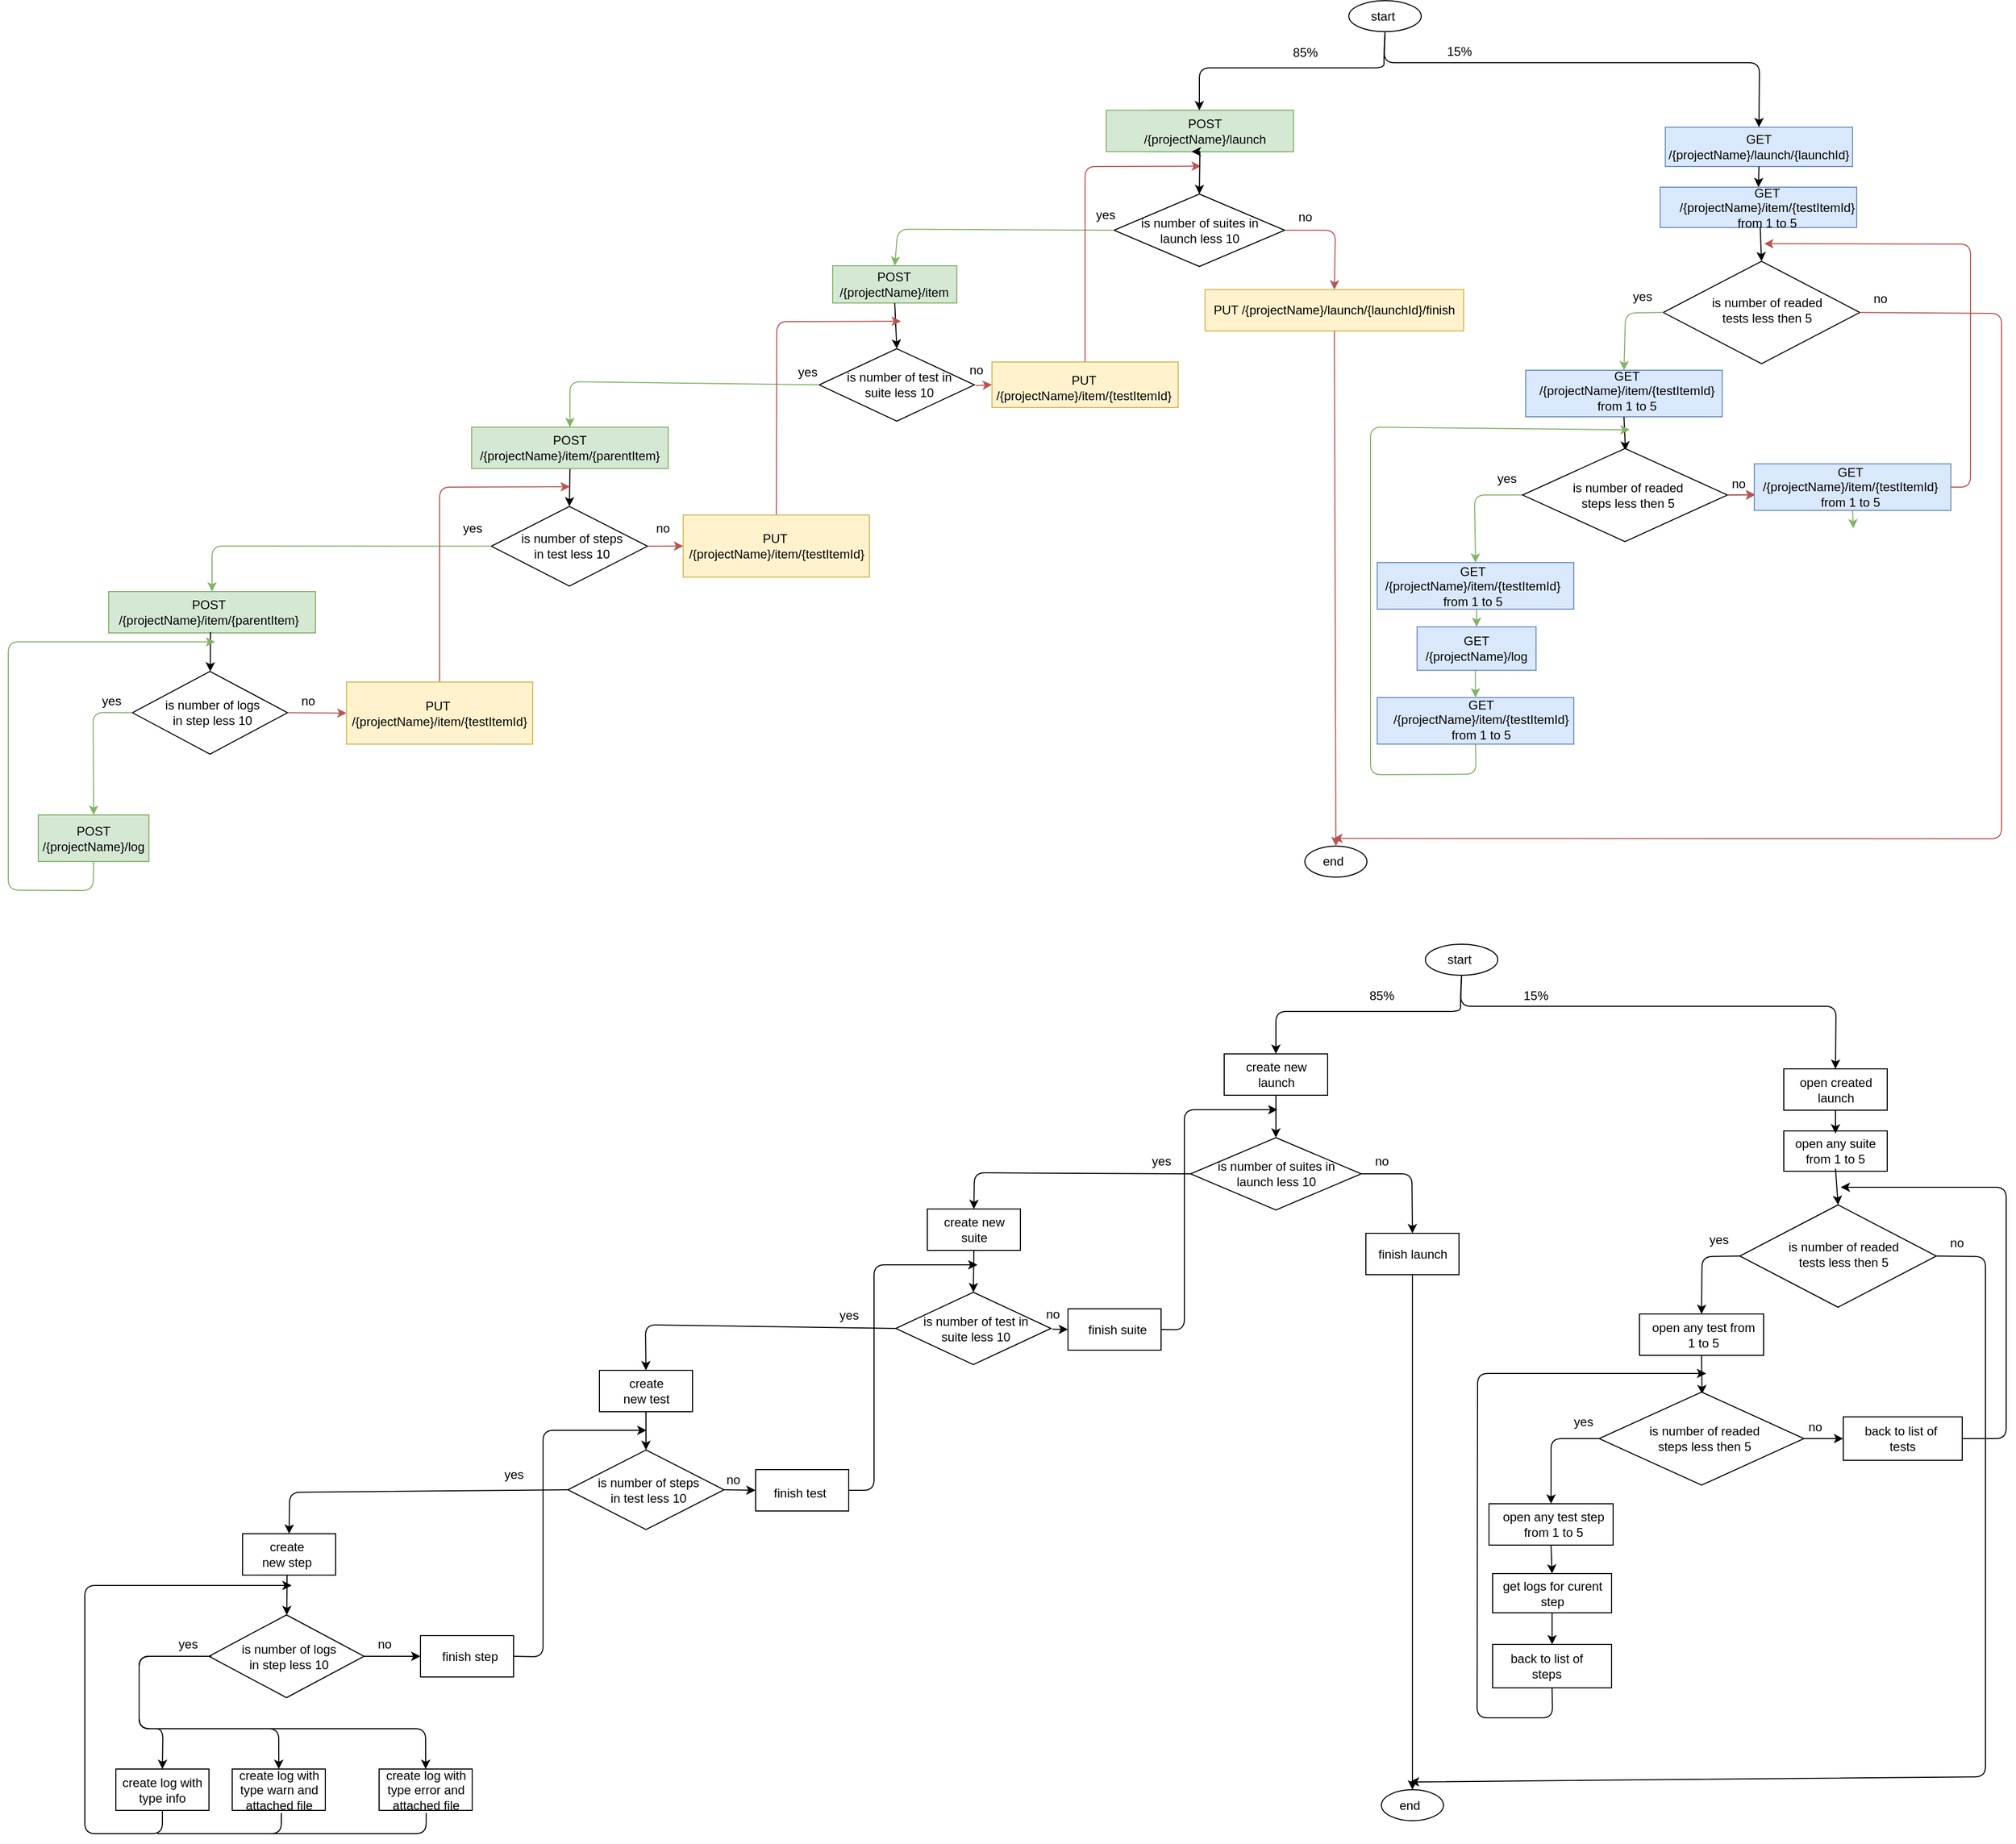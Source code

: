 <mxfile version="10.9.8" type="github"><diagram id="-wCkJyKV2ypUkHLPBr59" name="Page-1"><mxGraphModel dx="2012" dy="1832" grid="1" gridSize="10" guides="1" tooltips="1" connect="1" arrows="1" fold="1" page="1" pageScale="1" pageWidth="827" pageHeight="1169" math="0" shadow="0"><root><mxCell id="0"/><mxCell id="1" parent="0"/><mxCell id="YKumWr8dIfCVMNIcJFYZ-905" value="" style="rounded=0;whiteSpace=wrap;html=1;fillColor=#dae8fc;strokeColor=#6c8ebf;" vertex="1" parent="1"><mxGeometry x="850" y="-585" width="190" height="45" as="geometry"/></mxCell><mxCell id="YKumWr8dIfCVMNIcJFYZ-906" value="GET /{projectName}/item/{testItemId} from 1 to 5&lt;span style=&quot;white-space: normal&quot;&gt;&lt;br&gt;&lt;/span&gt;" style="text;html=1;strokeColor=none;fillColor=none;align=center;verticalAlign=middle;whiteSpace=wrap;rounded=0;" vertex="1" parent="1"><mxGeometry x="893" y="-574.853" width="110" height="20" as="geometry"/></mxCell><mxCell id="YKumWr8dIfCVMNIcJFYZ-903" value="" style="rounded=0;whiteSpace=wrap;html=1;fillColor=#dae8fc;strokeColor=#6c8ebf;" vertex="1" parent="1"><mxGeometry x="980" y="-762" width="190" height="39" as="geometry"/></mxCell><mxCell id="YKumWr8dIfCVMNIcJFYZ-904" value="GET /{projectName}/item/{testItemId} from 1 to 5" style="text;html=1;strokeColor=none;fillColor=none;align=center;verticalAlign=middle;whiteSpace=wrap;rounded=0;" vertex="1" parent="1"><mxGeometry x="1030.5" y="-758.853" width="105" height="34" as="geometry"/></mxCell><mxCell id="YKumWr8dIfCVMNIcJFYZ-19" value="" style="group" vertex="1" connectable="0" parent="1"><mxGeometry x="558.5" y="76" width="100" height="40" as="geometry"/></mxCell><mxCell id="YKumWr8dIfCVMNIcJFYZ-3" value="" style="rounded=0;whiteSpace=wrap;html=1;" vertex="1" parent="YKumWr8dIfCVMNIcJFYZ-19"><mxGeometry width="100" height="40" as="geometry"/></mxCell><mxCell id="YKumWr8dIfCVMNIcJFYZ-4" value="create new launch" style="text;html=1;strokeColor=none;fillColor=none;align=center;verticalAlign=middle;whiteSpace=wrap;rounded=0;" vertex="1" parent="YKumWr8dIfCVMNIcJFYZ-19"><mxGeometry x="10" y="10" width="80" height="20" as="geometry"/></mxCell><mxCell id="YKumWr8dIfCVMNIcJFYZ-22" value="" style="group" vertex="1" connectable="0" parent="1"><mxGeometry x="526" y="157" width="165" height="70" as="geometry"/></mxCell><mxCell id="YKumWr8dIfCVMNIcJFYZ-12" value="" style="rhombus;whiteSpace=wrap;html=1;" vertex="1" parent="YKumWr8dIfCVMNIcJFYZ-22"><mxGeometry width="165" height="70" as="geometry"/></mxCell><mxCell id="YKumWr8dIfCVMNIcJFYZ-13" value="is number of suites in launch less 10" style="text;html=1;strokeColor=none;fillColor=none;align=center;verticalAlign=middle;whiteSpace=wrap;rounded=0;" vertex="1" parent="YKumWr8dIfCVMNIcJFYZ-22"><mxGeometry x="23.571" y="26.25" width="117.857" height="17.5" as="geometry"/></mxCell><mxCell id="YKumWr8dIfCVMNIcJFYZ-23" value="" style="group" vertex="1" connectable="0" parent="1"><mxGeometry x="271.5" y="226" width="90" height="40" as="geometry"/></mxCell><mxCell id="YKumWr8dIfCVMNIcJFYZ-15" value="" style="rounded=0;whiteSpace=wrap;html=1;" vertex="1" parent="YKumWr8dIfCVMNIcJFYZ-23"><mxGeometry width="90" height="40" as="geometry"/></mxCell><mxCell id="YKumWr8dIfCVMNIcJFYZ-16" value="create new suite" style="text;html=1;strokeColor=none;fillColor=none;align=center;verticalAlign=middle;whiteSpace=wrap;rounded=0;" vertex="1" parent="YKumWr8dIfCVMNIcJFYZ-23"><mxGeometry x="10" y="10" width="70" height="20" as="geometry"/></mxCell><mxCell id="YKumWr8dIfCVMNIcJFYZ-26" value="" style="group" vertex="1" connectable="0" parent="1"><mxGeometry x="1099.5" y="90.5" width="100" height="40" as="geometry"/></mxCell><mxCell id="YKumWr8dIfCVMNIcJFYZ-7" value="" style="rounded=0;whiteSpace=wrap;html=1;" vertex="1" parent="YKumWr8dIfCVMNIcJFYZ-26"><mxGeometry width="100" height="40" as="geometry"/></mxCell><mxCell id="YKumWr8dIfCVMNIcJFYZ-8" value="open created launch" style="text;html=1;strokeColor=none;fillColor=none;align=center;verticalAlign=middle;whiteSpace=wrap;rounded=0;" vertex="1" parent="YKumWr8dIfCVMNIcJFYZ-26"><mxGeometry x="5" y="10" width="90" height="20" as="geometry"/></mxCell><mxCell id="YKumWr8dIfCVMNIcJFYZ-97" value="" style="group" vertex="1" connectable="0" parent="1"><mxGeometry x="-218.5" y="638.5" width="90" height="40" as="geometry"/></mxCell><mxCell id="YKumWr8dIfCVMNIcJFYZ-93" value="" style="rounded=0;whiteSpace=wrap;html=1;" vertex="1" parent="YKumWr8dIfCVMNIcJFYZ-97"><mxGeometry width="90" height="40" as="geometry"/></mxCell><mxCell id="YKumWr8dIfCVMNIcJFYZ-95" value="finish step" style="text;html=1;strokeColor=none;fillColor=none;align=center;verticalAlign=middle;whiteSpace=wrap;rounded=0;" vertex="1" parent="YKumWr8dIfCVMNIcJFYZ-97"><mxGeometry x="10" y="10" width="75" height="20" as="geometry"/></mxCell><mxCell id="YKumWr8dIfCVMNIcJFYZ-110" value="" style="rounded=0;whiteSpace=wrap;html=1;" vertex="1" parent="1"><mxGeometry x="695.5" y="249.5" width="90" height="40" as="geometry"/></mxCell><mxCell id="YKumWr8dIfCVMNIcJFYZ-113" value="finish launch" style="text;html=1;strokeColor=none;fillColor=none;align=center;verticalAlign=middle;whiteSpace=wrap;rounded=0;" vertex="1" parent="1"><mxGeometry x="695.5" y="259.5" width="90" height="20" as="geometry"/></mxCell><mxCell id="YKumWr8dIfCVMNIcJFYZ-120" value="" style="endArrow=classic;html=1;exitX=0.5;exitY=1;exitDx=0;exitDy=0;" edge="1" parent="1" source="YKumWr8dIfCVMNIcJFYZ-1"><mxGeometry width="50" height="50" relative="1" as="geometry"><mxPoint x="693.5" y="136" as="sourcePoint"/><mxPoint x="608.5" y="76" as="targetPoint"/><Array as="points"><mxPoint x="787" y="20"/><mxPoint x="787" y="35"/><mxPoint x="608.5" y="35"/></Array></mxGeometry></mxCell><mxCell id="YKumWr8dIfCVMNIcJFYZ-131" value="" style="endArrow=classic;html=1;exitX=0;exitY=0.5;exitDx=0;exitDy=0;entryX=0.5;entryY=0;entryDx=0;entryDy=0;" edge="1" parent="1" source="YKumWr8dIfCVMNIcJFYZ-12" target="YKumWr8dIfCVMNIcJFYZ-15"><mxGeometry width="50" height="50" relative="1" as="geometry"><mxPoint x="271.5" y="198" as="sourcePoint"/><mxPoint x="108.5" y="102" as="targetPoint"/><Array as="points"><mxPoint x="317" y="191"/></Array></mxGeometry></mxCell><mxCell id="YKumWr8dIfCVMNIcJFYZ-132" value="" style="group" vertex="1" connectable="0" parent="1"><mxGeometry x="241" y="306.5" width="150" height="70" as="geometry"/></mxCell><mxCell id="YKumWr8dIfCVMNIcJFYZ-31" value="" style="group" vertex="1" connectable="0" parent="YKumWr8dIfCVMNIcJFYZ-132"><mxGeometry width="150" height="70" as="geometry"/></mxCell><mxCell id="YKumWr8dIfCVMNIcJFYZ-18" value="" style="rhombus;whiteSpace=wrap;html=1;" vertex="1" parent="YKumWr8dIfCVMNIcJFYZ-31"><mxGeometry width="150" height="70" as="geometry"/></mxCell><mxCell id="YKumWr8dIfCVMNIcJFYZ-27" value="is number of test in suite less 10" style="text;html=1;strokeColor=none;fillColor=none;align=center;verticalAlign=middle;whiteSpace=wrap;rounded=0;" vertex="1" parent="YKumWr8dIfCVMNIcJFYZ-31"><mxGeometry x="25" y="25" width="105" height="20" as="geometry"/></mxCell><mxCell id="YKumWr8dIfCVMNIcJFYZ-133" value="" style="endArrow=classic;html=1;exitX=0.5;exitY=1;exitDx=0;exitDy=0;entryX=0.5;entryY=0;entryDx=0;entryDy=0;" edge="1" parent="1" source="YKumWr8dIfCVMNIcJFYZ-15" target="YKumWr8dIfCVMNIcJFYZ-18"><mxGeometry width="50" height="50" relative="1" as="geometry"><mxPoint x="160" y="268" as="sourcePoint"/><mxPoint x="84" y="112" as="targetPoint"/></mxGeometry></mxCell><mxCell id="YKumWr8dIfCVMNIcJFYZ-134" value="" style="endArrow=classic;html=1;exitX=0;exitY=0.5;exitDx=0;exitDy=0;entryX=0.5;entryY=0;entryDx=0;entryDy=0;" edge="1" parent="1" source="YKumWr8dIfCVMNIcJFYZ-18" target="YKumWr8dIfCVMNIcJFYZ-32"><mxGeometry width="50" height="50" relative="1" as="geometry"><mxPoint x="123.5" y="327" as="sourcePoint"/><mxPoint x="128.5" y="122" as="targetPoint"/><Array as="points"><mxPoint x="-1" y="338"/></Array></mxGeometry></mxCell><mxCell id="YKumWr8dIfCVMNIcJFYZ-140" value="" style="endArrow=classic;html=1;exitX=0.5;exitY=1;exitDx=0;exitDy=0;entryX=0.5;entryY=0;entryDx=0;entryDy=0;" edge="1" parent="1" source="YKumWr8dIfCVMNIcJFYZ-32" target="YKumWr8dIfCVMNIcJFYZ-37"><mxGeometry width="50" height="50" relative="1" as="geometry"><mxPoint x="305" y="520" as="sourcePoint"/><mxPoint x="355" y="470" as="targetPoint"/></mxGeometry></mxCell><mxCell id="YKumWr8dIfCVMNIcJFYZ-141" value="" style="group" vertex="1" connectable="0" parent="1"><mxGeometry x="-76" y="459" width="151" height="77" as="geometry"/></mxCell><mxCell id="YKumWr8dIfCVMNIcJFYZ-137" value="" style="group" vertex="1" connectable="0" parent="YKumWr8dIfCVMNIcJFYZ-141"><mxGeometry width="151" height="77" as="geometry"/></mxCell><mxCell id="YKumWr8dIfCVMNIcJFYZ-41" value="" style="group" vertex="1" connectable="0" parent="YKumWr8dIfCVMNIcJFYZ-137"><mxGeometry width="151" height="77" as="geometry"/></mxCell><mxCell id="YKumWr8dIfCVMNIcJFYZ-37" value="" style="rhombus;whiteSpace=wrap;html=1;" vertex="1" parent="YKumWr8dIfCVMNIcJFYZ-41"><mxGeometry width="151" height="77" as="geometry"/></mxCell><mxCell id="YKumWr8dIfCVMNIcJFYZ-38" value="is number of steps in test less 10" style="text;html=1;strokeColor=none;fillColor=none;align=center;verticalAlign=middle;whiteSpace=wrap;rounded=0;" vertex="1" parent="YKumWr8dIfCVMNIcJFYZ-41"><mxGeometry x="22.5" y="28.5" width="110" height="20" as="geometry"/></mxCell><mxCell id="YKumWr8dIfCVMNIcJFYZ-142" value="" style="group" vertex="1" connectable="0" parent="1"><mxGeometry x="-390.5" y="540" width="90" height="40" as="geometry"/></mxCell><mxCell id="YKumWr8dIfCVMNIcJFYZ-43" value="" style="rounded=0;whiteSpace=wrap;html=1;" vertex="1" parent="YKumWr8dIfCVMNIcJFYZ-142"><mxGeometry width="90" height="40" as="geometry"/></mxCell><mxCell id="YKumWr8dIfCVMNIcJFYZ-49" value="create new step" style="text;html=1;strokeColor=none;fillColor=none;align=center;verticalAlign=middle;whiteSpace=wrap;rounded=0;" vertex="1" parent="YKumWr8dIfCVMNIcJFYZ-142"><mxGeometry x="15" y="10" width="55" height="20" as="geometry"/></mxCell><mxCell id="YKumWr8dIfCVMNIcJFYZ-143" value="" style="endArrow=classic;html=1;exitX=0;exitY=0.5;exitDx=0;exitDy=0;entryX=0.5;entryY=0;entryDx=0;entryDy=0;" edge="1" parent="1" source="YKumWr8dIfCVMNIcJFYZ-37" target="YKumWr8dIfCVMNIcJFYZ-43"><mxGeometry width="50" height="50" relative="1" as="geometry"><mxPoint x="236" y="513" as="sourcePoint"/><mxPoint x="286" y="463" as="targetPoint"/><Array as="points"><mxPoint x="-345" y="500"/></Array></mxGeometry></mxCell><mxCell id="YKumWr8dIfCVMNIcJFYZ-144" value="" style="group" vertex="1" connectable="0" parent="1"><mxGeometry x="-423" y="618.5" width="150" height="80" as="geometry"/></mxCell><mxCell id="YKumWr8dIfCVMNIcJFYZ-51" value="" style="rhombus;whiteSpace=wrap;html=1;" vertex="1" parent="YKumWr8dIfCVMNIcJFYZ-144"><mxGeometry width="150" height="80" as="geometry"/></mxCell><mxCell id="YKumWr8dIfCVMNIcJFYZ-53" value="is number of logs in step less 10" style="text;html=1;strokeColor=none;fillColor=none;align=center;verticalAlign=middle;whiteSpace=wrap;rounded=0;" vertex="1" parent="YKumWr8dIfCVMNIcJFYZ-144"><mxGeometry x="30" y="30" width="95" height="20" as="geometry"/></mxCell><mxCell id="YKumWr8dIfCVMNIcJFYZ-145" value="" style="endArrow=classic;html=1;" edge="1" parent="1" target="YKumWr8dIfCVMNIcJFYZ-51"><mxGeometry width="50" height="50" relative="1" as="geometry"><mxPoint x="-347.5" y="580.5" as="sourcePoint"/><mxPoint x="89.5" y="481.5" as="targetPoint"/></mxGeometry></mxCell><mxCell id="YKumWr8dIfCVMNIcJFYZ-146" value="" style="group" vertex="1" connectable="0" parent="1"><mxGeometry x="-513" y="767.5" width="90" height="40" as="geometry"/></mxCell><mxCell id="YKumWr8dIfCVMNIcJFYZ-92" value="" style="group" vertex="1" connectable="0" parent="YKumWr8dIfCVMNIcJFYZ-146"><mxGeometry width="90" height="40" as="geometry"/></mxCell><mxCell id="YKumWr8dIfCVMNIcJFYZ-60" value="" style="group" vertex="1" connectable="0" parent="YKumWr8dIfCVMNIcJFYZ-92"><mxGeometry width="90" height="40" as="geometry"/></mxCell><mxCell id="YKumWr8dIfCVMNIcJFYZ-59" value="" style="group" vertex="1" connectable="0" parent="YKumWr8dIfCVMNIcJFYZ-60"><mxGeometry width="90" height="40" as="geometry"/></mxCell><mxCell id="YKumWr8dIfCVMNIcJFYZ-57" value="" style="rounded=0;whiteSpace=wrap;html=1;" vertex="1" parent="YKumWr8dIfCVMNIcJFYZ-59"><mxGeometry width="90" height="40" as="geometry"/></mxCell><mxCell id="YKumWr8dIfCVMNIcJFYZ-58" value="create log with type info" style="text;html=1;strokeColor=none;fillColor=none;align=center;verticalAlign=middle;whiteSpace=wrap;rounded=0;" vertex="1" parent="YKumWr8dIfCVMNIcJFYZ-59"><mxGeometry x="5" y="15" width="80" height="10" as="geometry"/></mxCell><mxCell id="YKumWr8dIfCVMNIcJFYZ-147" value="" style="group" vertex="1" connectable="0" parent="1"><mxGeometry x="-400.5" y="767.5" width="90" height="40" as="geometry"/></mxCell><mxCell id="YKumWr8dIfCVMNIcJFYZ-91" value="" style="group" vertex="1" connectable="0" parent="YKumWr8dIfCVMNIcJFYZ-147"><mxGeometry width="90" height="40" as="geometry"/></mxCell><mxCell id="YKumWr8dIfCVMNIcJFYZ-77" value="" style="group" vertex="1" connectable="0" parent="YKumWr8dIfCVMNIcJFYZ-91"><mxGeometry width="90" height="40" as="geometry"/></mxCell><mxCell id="YKumWr8dIfCVMNIcJFYZ-78" value="" style="group" vertex="1" connectable="0" parent="YKumWr8dIfCVMNIcJFYZ-77"><mxGeometry width="90" height="40" as="geometry"/></mxCell><mxCell id="YKumWr8dIfCVMNIcJFYZ-79" value="" style="rounded=0;whiteSpace=wrap;html=1;" vertex="1" parent="YKumWr8dIfCVMNIcJFYZ-78"><mxGeometry width="90" height="40" as="geometry"/></mxCell><mxCell id="YKumWr8dIfCVMNIcJFYZ-80" value="create log with type warn and attached file" style="text;html=1;strokeColor=none;fillColor=none;align=center;verticalAlign=middle;whiteSpace=wrap;rounded=0;" vertex="1" parent="YKumWr8dIfCVMNIcJFYZ-78"><mxGeometry x="5" y="15" width="80" height="10" as="geometry"/></mxCell><mxCell id="YKumWr8dIfCVMNIcJFYZ-148" value="" style="group" vertex="1" connectable="0" parent="1"><mxGeometry x="-258.5" y="767.5" width="93" height="50" as="geometry"/></mxCell><mxCell id="YKumWr8dIfCVMNIcJFYZ-90" value="" style="group" vertex="1" connectable="0" parent="YKumWr8dIfCVMNIcJFYZ-148"><mxGeometry width="93" height="50" as="geometry"/></mxCell><mxCell id="YKumWr8dIfCVMNIcJFYZ-72" value="" style="group" vertex="1" connectable="0" parent="YKumWr8dIfCVMNIcJFYZ-90"><mxGeometry x="3" y="10" width="90" height="40" as="geometry"/></mxCell><mxCell id="YKumWr8dIfCVMNIcJFYZ-86" value="" style="group" vertex="1" connectable="0" parent="YKumWr8dIfCVMNIcJFYZ-90"><mxGeometry width="90" height="40" as="geometry"/></mxCell><mxCell id="YKumWr8dIfCVMNIcJFYZ-87" value="" style="group" vertex="1" connectable="0" parent="YKumWr8dIfCVMNIcJFYZ-86"><mxGeometry width="90" height="40" as="geometry"/></mxCell><mxCell id="YKumWr8dIfCVMNIcJFYZ-88" value="" style="rounded=0;whiteSpace=wrap;html=1;" vertex="1" parent="YKumWr8dIfCVMNIcJFYZ-87"><mxGeometry width="90" height="40" as="geometry"/></mxCell><mxCell id="YKumWr8dIfCVMNIcJFYZ-89" value="create log with type error&amp;nbsp;and attached file" style="text;html=1;strokeColor=none;fillColor=none;align=center;verticalAlign=middle;whiteSpace=wrap;rounded=0;" vertex="1" parent="YKumWr8dIfCVMNIcJFYZ-87"><mxGeometry x="5" y="15" width="80" height="10" as="geometry"/></mxCell><mxCell id="YKumWr8dIfCVMNIcJFYZ-149" value="" style="endArrow=classic;html=1;exitX=0;exitY=0.5;exitDx=0;exitDy=0;entryX=0.5;entryY=0;entryDx=0;entryDy=0;" edge="1" parent="1" source="YKumWr8dIfCVMNIcJFYZ-51" target="YKumWr8dIfCVMNIcJFYZ-57"><mxGeometry width="50" height="50" relative="1" as="geometry"><mxPoint x="29.5" y="521.5" as="sourcePoint"/><mxPoint x="79.5" y="471.5" as="targetPoint"/><Array as="points"><mxPoint x="-490.5" y="658.5"/><mxPoint x="-490.5" y="728.5"/><mxPoint x="-467.5" y="728.5"/></Array></mxGeometry></mxCell><mxCell id="YKumWr8dIfCVMNIcJFYZ-150" value="" style="endArrow=classic;html=1;entryX=0.5;entryY=0;entryDx=0;entryDy=0;" edge="1" parent="1" target="YKumWr8dIfCVMNIcJFYZ-79"><mxGeometry width="50" height="50" relative="1" as="geometry"><mxPoint x="-420.5" y="658.5" as="sourcePoint"/><mxPoint x="89.5" y="481.5" as="targetPoint"/><Array as="points"><mxPoint x="-490.5" y="658.5"/><mxPoint x="-490.5" y="728.5"/><mxPoint x="-460.5" y="728.5"/><mxPoint x="-355.5" y="728.5"/></Array></mxGeometry></mxCell><mxCell id="YKumWr8dIfCVMNIcJFYZ-151" value="" style="endArrow=classic;html=1;exitX=0;exitY=0.5;exitDx=0;exitDy=0;entryX=0.5;entryY=0;entryDx=0;entryDy=0;" edge="1" parent="1" source="YKumWr8dIfCVMNIcJFYZ-51" target="YKumWr8dIfCVMNIcJFYZ-88"><mxGeometry width="50" height="50" relative="1" as="geometry"><mxPoint x="49.5" y="541.5" as="sourcePoint"/><mxPoint x="99.5" y="491.5" as="targetPoint"/><Array as="points"><mxPoint x="-490.5" y="658.5"/><mxPoint x="-490.5" y="728.5"/><mxPoint x="-350.5" y="728.5"/><mxPoint x="-213.5" y="728.5"/></Array></mxGeometry></mxCell><mxCell id="YKumWr8dIfCVMNIcJFYZ-156" value="" style="endArrow=classic;html=1;exitX=0.5;exitY=1;exitDx=0;exitDy=0;" edge="1" parent="1" source="YKumWr8dIfCVMNIcJFYZ-57"><mxGeometry width="50" height="50" relative="1" as="geometry"><mxPoint x="257" y="543" as="sourcePoint"/><mxPoint x="-343" y="590" as="targetPoint"/><Array as="points"><mxPoint x="-468" y="830"/><mxPoint x="-543" y="830"/><mxPoint x="-543" y="590"/></Array></mxGeometry></mxCell><mxCell id="YKumWr8dIfCVMNIcJFYZ-157" value="" style="endArrow=classic;html=1;exitX=1;exitY=0.5;exitDx=0;exitDy=0;" edge="1" parent="1" source="YKumWr8dIfCVMNIcJFYZ-93"><mxGeometry width="50" height="50" relative="1" as="geometry"><mxPoint x="390" y="553" as="sourcePoint"/><mxPoint y="440" as="targetPoint"/><Array as="points"><mxPoint x="-100" y="659"/><mxPoint x="-100" y="560"/><mxPoint x="-100" y="440"/></Array></mxGeometry></mxCell><mxCell id="YKumWr8dIfCVMNIcJFYZ-158" value="" style="endArrow=classic;html=1;exitX=1;exitY=0.5;exitDx=0;exitDy=0;entryX=0;entryY=0.5;entryDx=0;entryDy=0;" edge="1" parent="1" source="YKumWr8dIfCVMNIcJFYZ-51" target="YKumWr8dIfCVMNIcJFYZ-93"><mxGeometry width="50" height="50" relative="1" as="geometry"><mxPoint x="435.5" y="563" as="sourcePoint"/><mxPoint x="485.5" y="513" as="targetPoint"/></mxGeometry></mxCell><mxCell id="YKumWr8dIfCVMNIcJFYZ-168" value="" style="endArrow=none;html=1;" edge="1" parent="1"><mxGeometry width="50" height="50" relative="1" as="geometry"><mxPoint x="-353" y="810" as="sourcePoint"/><mxPoint x="-473" y="830" as="targetPoint"/><Array as="points"><mxPoint x="-353" y="830"/></Array></mxGeometry></mxCell><mxCell id="YKumWr8dIfCVMNIcJFYZ-169" value="" style="endArrow=none;html=1;" edge="1" parent="1"><mxGeometry width="50" height="50" relative="1" as="geometry"><mxPoint x="-213" y="810" as="sourcePoint"/><mxPoint x="-363" y="830" as="targetPoint"/><Array as="points"><mxPoint x="-213" y="830"/></Array></mxGeometry></mxCell><mxCell id="YKumWr8dIfCVMNIcJFYZ-172" value="" style="group" vertex="1" connectable="0" parent="1"><mxGeometry x="710.5" y="787.5" width="60" height="30" as="geometry"/></mxCell><mxCell id="YKumWr8dIfCVMNIcJFYZ-171" value="" style="group" vertex="1" connectable="0" parent="YKumWr8dIfCVMNIcJFYZ-172"><mxGeometry width="60" height="30" as="geometry"/></mxCell><mxCell id="YKumWr8dIfCVMNIcJFYZ-117" value="" style="group" vertex="1" connectable="0" parent="YKumWr8dIfCVMNIcJFYZ-171"><mxGeometry width="60" height="30" as="geometry"/></mxCell><mxCell id="YKumWr8dIfCVMNIcJFYZ-114" value="" style="ellipse;whiteSpace=wrap;html=1;" vertex="1" parent="YKumWr8dIfCVMNIcJFYZ-117"><mxGeometry width="60" height="30" as="geometry"/></mxCell><mxCell id="YKumWr8dIfCVMNIcJFYZ-115" value="end" style="text;html=1;strokeColor=none;fillColor=none;align=center;verticalAlign=middle;whiteSpace=wrap;rounded=0;" vertex="1" parent="YKumWr8dIfCVMNIcJFYZ-117"><mxGeometry x="7.5" y="5" width="40" height="20" as="geometry"/></mxCell><mxCell id="YKumWr8dIfCVMNIcJFYZ-177" value="" style="group" vertex="1" connectable="0" parent="1"><mxGeometry x="-45.5" y="382" width="90" height="40" as="geometry"/></mxCell><mxCell id="YKumWr8dIfCVMNIcJFYZ-32" value="" style="rounded=0;whiteSpace=wrap;html=1;" vertex="1" parent="YKumWr8dIfCVMNIcJFYZ-177"><mxGeometry width="90" height="40" as="geometry"/></mxCell><mxCell id="YKumWr8dIfCVMNIcJFYZ-50" value="create new test" style="text;html=1;strokeColor=none;fillColor=none;align=center;verticalAlign=middle;whiteSpace=wrap;rounded=0;" vertex="1" parent="YKumWr8dIfCVMNIcJFYZ-177"><mxGeometry x="15" y="10" width="60" height="20" as="geometry"/></mxCell><mxCell id="YKumWr8dIfCVMNIcJFYZ-186" value="" style="endArrow=classic;html=1;exitX=1;exitY=0.5;exitDx=0;exitDy=0;entryX=0;entryY=0.5;entryDx=0;entryDy=0;" edge="1" parent="1" target="YKumWr8dIfCVMNIcJFYZ-202"><mxGeometry width="50" height="50" relative="1" as="geometry"><mxPoint x="392.324" y="342.265" as="sourcePoint"/><mxPoint x="266" y="543" as="targetPoint"/></mxGeometry></mxCell><mxCell id="YKumWr8dIfCVMNIcJFYZ-187" value="" style="group" vertex="1" connectable="0" parent="1"><mxGeometry x="101" y="480.5" width="90" height="40" as="geometry"/></mxCell><mxCell id="YKumWr8dIfCVMNIcJFYZ-182" value="" style="group" vertex="1" connectable="0" parent="YKumWr8dIfCVMNIcJFYZ-187"><mxGeometry width="90" height="40" as="geometry"/></mxCell><mxCell id="YKumWr8dIfCVMNIcJFYZ-183" value="" style="rounded=0;whiteSpace=wrap;html=1;" vertex="1" parent="YKumWr8dIfCVMNIcJFYZ-182"><mxGeometry x="4.5" y="-2.5" width="90" height="40" as="geometry"/></mxCell><mxCell id="YKumWr8dIfCVMNIcJFYZ-184" value="finish test" style="text;html=1;strokeColor=none;fillColor=none;align=center;verticalAlign=middle;whiteSpace=wrap;rounded=0;" vertex="1" parent="YKumWr8dIfCVMNIcJFYZ-182"><mxGeometry x="10" y="10" width="75" height="20" as="geometry"/></mxCell><mxCell id="YKumWr8dIfCVMNIcJFYZ-200" value="" style="group" vertex="1" connectable="0" parent="1"><mxGeometry x="407.5" y="322.5" width="90" height="40" as="geometry"/></mxCell><mxCell id="YKumWr8dIfCVMNIcJFYZ-201" value="" style="group" vertex="1" connectable="0" parent="YKumWr8dIfCVMNIcJFYZ-200"><mxGeometry width="90" height="40" as="geometry"/></mxCell><mxCell id="YKumWr8dIfCVMNIcJFYZ-202" value="" style="rounded=0;whiteSpace=wrap;html=1;" vertex="1" parent="YKumWr8dIfCVMNIcJFYZ-201"><mxGeometry width="90" height="40" as="geometry"/></mxCell><mxCell id="YKumWr8dIfCVMNIcJFYZ-203" value="finish suite" style="text;html=1;strokeColor=none;fillColor=none;align=center;verticalAlign=middle;whiteSpace=wrap;rounded=0;" vertex="1" parent="YKumWr8dIfCVMNIcJFYZ-201"><mxGeometry x="10" y="10" width="75" height="20" as="geometry"/></mxCell><mxCell id="YKumWr8dIfCVMNIcJFYZ-210" value="" style="rounded=0;whiteSpace=wrap;html=1;" vertex="1" parent="1"><mxGeometry x="1099.5" y="150.5" width="100" height="39" as="geometry"/></mxCell><mxCell id="YKumWr8dIfCVMNIcJFYZ-212" value="open any suite from 1 to 5" style="text;html=1;strokeColor=none;fillColor=none;align=center;verticalAlign=middle;whiteSpace=wrap;rounded=0;" vertex="1" parent="1"><mxGeometry x="1097" y="153" width="105" height="34" as="geometry"/></mxCell><mxCell id="YKumWr8dIfCVMNIcJFYZ-227" value="" style="rounded=0;whiteSpace=wrap;html=1;" vertex="1" parent="1"><mxGeometry x="960" y="327.5" width="120" height="40" as="geometry"/></mxCell><mxCell id="YKumWr8dIfCVMNIcJFYZ-228" value="&lt;span style=&quot;white-space: normal&quot;&gt;open any test from 1 to 5&lt;br&gt;&lt;/span&gt;" style="text;html=1;strokeColor=none;fillColor=none;align=center;verticalAlign=middle;whiteSpace=wrap;rounded=0;" vertex="1" parent="1"><mxGeometry x="967" y="337.5" width="110" height="20" as="geometry"/></mxCell><mxCell id="YKumWr8dIfCVMNIcJFYZ-243" value="" style="endArrow=classic;html=1;exitX=0.5;exitY=1;exitDx=0;exitDy=0;entryX=0.5;entryY=0;entryDx=0;entryDy=0;" edge="1" parent="1" source="YKumWr8dIfCVMNIcJFYZ-7" target="YKumWr8dIfCVMNIcJFYZ-212"><mxGeometry width="50" height="50" relative="1" as="geometry"><mxPoint x="771" y="598" as="sourcePoint"/><mxPoint x="821" y="548" as="targetPoint"/></mxGeometry></mxCell><mxCell id="YKumWr8dIfCVMNIcJFYZ-265" value="" style="group" vertex="1" connectable="0" parent="1"><mxGeometry x="1062" y="220" width="190" height="99" as="geometry"/></mxCell><mxCell id="YKumWr8dIfCVMNIcJFYZ-264" value="" style="group" vertex="1" connectable="0" parent="YKumWr8dIfCVMNIcJFYZ-265"><mxGeometry width="190.0" height="99.0" as="geometry"/></mxCell><mxCell id="YKumWr8dIfCVMNIcJFYZ-231" value="" style="rhombus;whiteSpace=wrap;html=1;" vertex="1" parent="YKumWr8dIfCVMNIcJFYZ-264"><mxGeometry x="-5" y="2" width="190.0" height="99.0" as="geometry"/></mxCell><mxCell id="YKumWr8dIfCVMNIcJFYZ-226" value="is number of readed tests less then 5" style="text;html=1;strokeColor=none;fillColor=none;align=center;verticalAlign=middle;whiteSpace=wrap;rounded=0;" vertex="1" parent="YKumWr8dIfCVMNIcJFYZ-264"><mxGeometry x="32.571" y="38.5" width="124.857" height="22" as="geometry"/></mxCell><mxCell id="YKumWr8dIfCVMNIcJFYZ-279" value="" style="group" vertex="1" connectable="0" parent="1"><mxGeometry x="753" y="-30" width="70" height="30" as="geometry"/></mxCell><mxCell id="YKumWr8dIfCVMNIcJFYZ-21" value="" style="group" vertex="1" connectable="0" parent="YKumWr8dIfCVMNIcJFYZ-279"><mxGeometry width="70" height="30" as="geometry"/></mxCell><mxCell id="YKumWr8dIfCVMNIcJFYZ-1" value="" style="ellipse;whiteSpace=wrap;html=1;" vertex="1" parent="YKumWr8dIfCVMNIcJFYZ-21"><mxGeometry width="70" height="30" as="geometry"/></mxCell><mxCell id="YKumWr8dIfCVMNIcJFYZ-2" value="start" style="text;html=1;strokeColor=none;fillColor=none;align=center;verticalAlign=middle;whiteSpace=wrap;rounded=0;" vertex="1" parent="YKumWr8dIfCVMNIcJFYZ-279"><mxGeometry x="12.5" y="5" width="40" height="20" as="geometry"/></mxCell><mxCell id="YKumWr8dIfCVMNIcJFYZ-281" value="85%" style="text;html=1;strokeColor=none;fillColor=none;align=center;verticalAlign=middle;whiteSpace=wrap;rounded=0;" vertex="1" parent="1"><mxGeometry x="690.5" y="10" width="40" height="20" as="geometry"/></mxCell><mxCell id="YKumWr8dIfCVMNIcJFYZ-282" value="15%" style="text;html=1;strokeColor=none;fillColor=none;align=center;verticalAlign=middle;whiteSpace=wrap;rounded=0;" vertex="1" parent="1"><mxGeometry x="840" y="9.5" width="40" height="20" as="geometry"/></mxCell><mxCell id="YKumWr8dIfCVMNIcJFYZ-291" value="" style="group" vertex="1" connectable="0" parent="1"><mxGeometry x="814.5" y="511" width="120" height="105.5" as="geometry"/></mxCell><mxCell id="YKumWr8dIfCVMNIcJFYZ-290" value="" style="group" vertex="1" connectable="0" parent="YKumWr8dIfCVMNIcJFYZ-291"><mxGeometry width="120" height="105.5" as="geometry"/></mxCell><mxCell id="YKumWr8dIfCVMNIcJFYZ-233" value="" style="rounded=0;whiteSpace=wrap;html=1;" vertex="1" parent="YKumWr8dIfCVMNIcJFYZ-290"><mxGeometry width="120" height="40" as="geometry"/></mxCell><mxCell id="YKumWr8dIfCVMNIcJFYZ-234" value="&lt;span style=&quot;white-space: normal&quot;&gt;open any test step from 1 to 5&lt;br&gt;&lt;/span&gt;" style="text;html=1;strokeColor=none;fillColor=none;align=center;verticalAlign=middle;whiteSpace=wrap;rounded=0;" vertex="1" parent="YKumWr8dIfCVMNIcJFYZ-290"><mxGeometry x="7" y="10" width="110" height="20" as="geometry"/></mxCell><mxCell id="YKumWr8dIfCVMNIcJFYZ-235" value="" style="rounded=0;whiteSpace=wrap;html=1;" vertex="1" parent="YKumWr8dIfCVMNIcJFYZ-290"><mxGeometry x="3.5" y="67.5" width="115" height="38" as="geometry"/></mxCell><mxCell id="YKumWr8dIfCVMNIcJFYZ-236" value="get logs for curent step" style="text;html=1;strokeColor=none;fillColor=none;align=center;verticalAlign=middle;whiteSpace=wrap;rounded=0;" vertex="1" parent="YKumWr8dIfCVMNIcJFYZ-290"><mxGeometry x="11" y="75.5" width="100" height="22" as="geometry"/></mxCell><mxCell id="YKumWr8dIfCVMNIcJFYZ-273" value="" style="endArrow=classic;html=1;exitX=0.5;exitY=1;exitDx=0;exitDy=0;entryX=0.5;entryY=0;entryDx=0;entryDy=0;" edge="1" parent="YKumWr8dIfCVMNIcJFYZ-290" source="YKumWr8dIfCVMNIcJFYZ-233" target="YKumWr8dIfCVMNIcJFYZ-235"><mxGeometry width="50" height="50" relative="1" as="geometry"><mxPoint x="21.5" y="-181.5" as="sourcePoint"/><mxPoint x="71.5" y="-231.5" as="targetPoint"/></mxGeometry></mxCell><mxCell id="YKumWr8dIfCVMNIcJFYZ-295" value="" style="endArrow=classic;html=1;exitX=0;exitY=0.5;exitDx=0;exitDy=0;entryX=0.5;entryY=0;entryDx=0;entryDy=0;" edge="1" parent="1" source="YKumWr8dIfCVMNIcJFYZ-225" target="YKumWr8dIfCVMNIcJFYZ-233"><mxGeometry width="50" height="50" relative="1" as="geometry"><mxPoint x="574.5" y="129" as="sourcePoint"/><mxPoint x="624.5" y="79" as="targetPoint"/><Array as="points"><mxPoint x="874.5" y="448"/></Array></mxGeometry></mxCell><mxCell id="YKumWr8dIfCVMNIcJFYZ-296" value="" style="endArrow=classic;html=1;exitX=0.5;exitY=1;exitDx=0;exitDy=0;entryX=0.5;entryY=0;entryDx=0;entryDy=0;" edge="1" parent="1" source="YKumWr8dIfCVMNIcJFYZ-227"><mxGeometry width="50" height="50" relative="1" as="geometry"><mxPoint x="584.5" y="126.5" as="sourcePoint"/><mxPoint x="1020.471" y="405.029" as="targetPoint"/></mxGeometry></mxCell><mxCell id="YKumWr8dIfCVMNIcJFYZ-299" value="" style="group" vertex="1" connectable="0" parent="1"><mxGeometry x="921" y="403" width="198" height="90" as="geometry"/></mxCell><mxCell id="YKumWr8dIfCVMNIcJFYZ-269" value="" style="group" vertex="1" connectable="0" parent="YKumWr8dIfCVMNIcJFYZ-299"><mxGeometry width="198" height="90" as="geometry"/></mxCell><mxCell id="YKumWr8dIfCVMNIcJFYZ-268" value="" style="group" vertex="1" connectable="0" parent="YKumWr8dIfCVMNIcJFYZ-269"><mxGeometry width="198" height="90" as="geometry"/></mxCell><mxCell id="YKumWr8dIfCVMNIcJFYZ-266" value="" style="group" vertex="1" connectable="0" parent="YKumWr8dIfCVMNIcJFYZ-268"><mxGeometry width="198" height="90" as="geometry"/></mxCell><mxCell id="YKumWr8dIfCVMNIcJFYZ-225" value="" style="rhombus;whiteSpace=wrap;html=1;" vertex="1" parent="YKumWr8dIfCVMNIcJFYZ-266"><mxGeometry width="198" height="90" as="geometry"/></mxCell><mxCell id="YKumWr8dIfCVMNIcJFYZ-232" value="is number of readed steps less then 5" style="text;html=1;strokeColor=none;fillColor=none;align=center;verticalAlign=middle;whiteSpace=wrap;rounded=0;" vertex="1" parent="YKumWr8dIfCVMNIcJFYZ-266"><mxGeometry x="36.771" y="35" width="130.114" height="20" as="geometry"/></mxCell><mxCell id="YKumWr8dIfCVMNIcJFYZ-304" value="" style="endArrow=classic;html=1;exitX=0.5;exitY=1;exitDx=0;exitDy=0;" edge="1" parent="1" source="YKumWr8dIfCVMNIcJFYZ-306"><mxGeometry width="50" height="50" relative="1" as="geometry"><mxPoint x="876" y="718" as="sourcePoint"/><mxPoint x="1024.5" y="385" as="targetPoint"/><Array as="points"><mxPoint x="876" y="718"/><mxPoint x="803" y="718"/><mxPoint x="803.5" y="385"/></Array></mxGeometry></mxCell><mxCell id="YKumWr8dIfCVMNIcJFYZ-306" value="" style="rounded=0;whiteSpace=wrap;html=1;" vertex="1" parent="1"><mxGeometry x="818" y="647" width="115" height="42" as="geometry"/></mxCell><mxCell id="YKumWr8dIfCVMNIcJFYZ-307" value="back to list of steps" style="text;html=1;strokeColor=none;fillColor=none;align=center;verticalAlign=middle;whiteSpace=wrap;rounded=0;" vertex="1" parent="1"><mxGeometry x="829" y="658" width="83" height="20" as="geometry"/></mxCell><mxCell id="YKumWr8dIfCVMNIcJFYZ-309" value="" style="endArrow=classic;html=1;exitX=0.5;exitY=1;exitDx=0;exitDy=0;entryX=0.5;entryY=0;entryDx=0;entryDy=0;" edge="1" parent="1" source="YKumWr8dIfCVMNIcJFYZ-235" target="YKumWr8dIfCVMNIcJFYZ-306"><mxGeometry width="50" height="50" relative="1" as="geometry"><mxPoint x="553" y="968" as="sourcePoint"/><mxPoint x="603" y="918" as="targetPoint"/></mxGeometry></mxCell><mxCell id="YKumWr8dIfCVMNIcJFYZ-316" value="" style="group" vertex="1" connectable="0" parent="1"><mxGeometry x="1157" y="427" width="115" height="42" as="geometry"/></mxCell><mxCell id="YKumWr8dIfCVMNIcJFYZ-314" value="" style="group" vertex="1" connectable="0" parent="YKumWr8dIfCVMNIcJFYZ-316"><mxGeometry width="115" height="42" as="geometry"/></mxCell><mxCell id="YKumWr8dIfCVMNIcJFYZ-311" value="" style="rounded=0;whiteSpace=wrap;html=1;" vertex="1" parent="YKumWr8dIfCVMNIcJFYZ-314"><mxGeometry width="115" height="42" as="geometry"/></mxCell><mxCell id="YKumWr8dIfCVMNIcJFYZ-312" value="back to list of&amp;nbsp; tests" style="text;html=1;strokeColor=none;fillColor=none;align=center;verticalAlign=middle;whiteSpace=wrap;rounded=0;" vertex="1" parent="YKumWr8dIfCVMNIcJFYZ-314"><mxGeometry x="16" y="11" width="83" height="20" as="geometry"/></mxCell><mxCell id="YKumWr8dIfCVMNIcJFYZ-330" value="" style="endArrow=classic;html=1;exitX=1;exitY=0.5;exitDx=0;exitDy=0;entryX=0;entryY=0.5;entryDx=0;entryDy=0;" edge="1" parent="1" source="YKumWr8dIfCVMNIcJFYZ-37" target="YKumWr8dIfCVMNIcJFYZ-183"><mxGeometry width="50" height="50" relative="1" as="geometry"><mxPoint x="-230" y="1020" as="sourcePoint"/><mxPoint x="-180" y="970" as="targetPoint"/></mxGeometry></mxCell><mxCell id="YKumWr8dIfCVMNIcJFYZ-331" value="" style="endArrow=classic;html=1;exitX=1;exitY=0.5;exitDx=0;exitDy=0;" edge="1" parent="1" source="YKumWr8dIfCVMNIcJFYZ-183"><mxGeometry width="50" height="50" relative="1" as="geometry"><mxPoint x="-230" y="1020" as="sourcePoint"/><mxPoint x="320" y="280" as="targetPoint"/><Array as="points"><mxPoint x="220" y="498"/><mxPoint x="220" y="280"/></Array></mxGeometry></mxCell><mxCell id="YKumWr8dIfCVMNIcJFYZ-342" value="" style="endArrow=classic;html=1;exitX=1;exitY=0.5;exitDx=0;exitDy=0;" edge="1" parent="1" source="YKumWr8dIfCVMNIcJFYZ-202"><mxGeometry width="50" height="50" relative="1" as="geometry"><mxPoint x="580" y="320" as="sourcePoint"/><mxPoint x="610" y="130" as="targetPoint"/><Array as="points"><mxPoint x="520" y="343"/><mxPoint x="520" y="130"/></Array></mxGeometry></mxCell><mxCell id="YKumWr8dIfCVMNIcJFYZ-344" value="" style="endArrow=classic;html=1;exitX=0.5;exitY=1;exitDx=0;exitDy=0;entryX=0.5;entryY=0;entryDx=0;entryDy=0;" edge="1" parent="1" source="YKumWr8dIfCVMNIcJFYZ-3" target="YKumWr8dIfCVMNIcJFYZ-12"><mxGeometry width="50" height="50" relative="1" as="geometry"><mxPoint x="185" y="159" as="sourcePoint"/><mxPoint x="235" y="109" as="targetPoint"/></mxGeometry></mxCell><mxCell id="YKumWr8dIfCVMNIcJFYZ-345" value="" style="endArrow=classic;html=1;exitX=1;exitY=0.5;exitDx=0;exitDy=0;entryX=0.5;entryY=0;entryDx=0;entryDy=0;" edge="1" parent="1" source="YKumWr8dIfCVMNIcJFYZ-12" target="YKumWr8dIfCVMNIcJFYZ-110"><mxGeometry width="50" height="50" relative="1" as="geometry"><mxPoint x="875.5" y="-15" as="sourcePoint"/><mxPoint x="925.5" y="-65" as="targetPoint"/><Array as="points"><mxPoint x="740" y="192"/></Array></mxGeometry></mxCell><mxCell id="YKumWr8dIfCVMNIcJFYZ-346" value="" style="endArrow=classic;html=1;exitX=0.5;exitY=1;exitDx=0;exitDy=0;entryX=0.5;entryY=0;entryDx=0;entryDy=0;" edge="1" parent="1" source="YKumWr8dIfCVMNIcJFYZ-110" target="YKumWr8dIfCVMNIcJFYZ-114"><mxGeometry width="50" height="50" relative="1" as="geometry"><mxPoint x="810.5" y="-5" as="sourcePoint"/><mxPoint x="860.5" y="-55" as="targetPoint"/></mxGeometry></mxCell><mxCell id="YKumWr8dIfCVMNIcJFYZ-347" value="" style="endArrow=classic;html=1;exitX=0.5;exitY=1;exitDx=0;exitDy=0;entryX=0.5;entryY=0;entryDx=0;entryDy=0;" edge="1" parent="1" source="YKumWr8dIfCVMNIcJFYZ-1" target="YKumWr8dIfCVMNIcJFYZ-7"><mxGeometry width="50" height="50" relative="1" as="geometry"><mxPoint x="1040" y="20" as="sourcePoint"/><mxPoint x="1090" y="-30" as="targetPoint"/><Array as="points"><mxPoint x="787" y="30"/><mxPoint x="980" y="30"/><mxPoint x="1150" y="30"/></Array></mxGeometry></mxCell><mxCell id="YKumWr8dIfCVMNIcJFYZ-348" value="" style="endArrow=classic;html=1;exitX=1;exitY=0.5;exitDx=0;exitDy=0;" edge="1" parent="1" source="YKumWr8dIfCVMNIcJFYZ-231"><mxGeometry width="50" height="50" relative="1" as="geometry"><mxPoint x="1050" y="30" as="sourcePoint"/><mxPoint x="738" y="780" as="targetPoint"/><Array as="points"><mxPoint x="1294.5" y="272"/><mxPoint x="1294.5" y="565"/><mxPoint x="1294.5" y="775"/></Array></mxGeometry></mxCell><mxCell id="YKumWr8dIfCVMNIcJFYZ-349" value="" style="endArrow=classic;html=1;exitX=1;exitY=0.5;exitDx=0;exitDy=0;" edge="1" parent="1" source="YKumWr8dIfCVMNIcJFYZ-311"><mxGeometry width="50" height="50" relative="1" as="geometry"><mxPoint x="1060" y="40" as="sourcePoint"/><mxPoint x="1154.5" y="205" as="targetPoint"/><Array as="points"><mxPoint x="1314.5" y="448"/><mxPoint x="1314.5" y="205"/></Array></mxGeometry></mxCell><mxCell id="YKumWr8dIfCVMNIcJFYZ-350" value="" style="endArrow=classic;html=1;exitX=1;exitY=0.5;exitDx=0;exitDy=0;entryX=0;entryY=0.5;entryDx=0;entryDy=0;" edge="1" parent="1" source="YKumWr8dIfCVMNIcJFYZ-225" target="YKumWr8dIfCVMNIcJFYZ-311"><mxGeometry width="50" height="50" relative="1" as="geometry"><mxPoint x="1070" y="50" as="sourcePoint"/><mxPoint x="1120" as="targetPoint"/></mxGeometry></mxCell><mxCell id="YKumWr8dIfCVMNIcJFYZ-351" value="" style="endArrow=classic;html=1;exitX=0;exitY=0.5;exitDx=0;exitDy=0;entryX=0.5;entryY=0;entryDx=0;entryDy=0;" edge="1" parent="1" source="YKumWr8dIfCVMNIcJFYZ-231" target="YKumWr8dIfCVMNIcJFYZ-227"><mxGeometry width="50" height="50" relative="1" as="geometry"><mxPoint x="1080" y="60" as="sourcePoint"/><mxPoint x="1130" y="10" as="targetPoint"/><Array as="points"><mxPoint x="1020.5" y="272"/></Array></mxGeometry></mxCell><mxCell id="YKumWr8dIfCVMNIcJFYZ-352" value="" style="endArrow=classic;html=1;exitX=0.5;exitY=1;exitDx=0;exitDy=0;entryX=0.5;entryY=0;entryDx=0;entryDy=0;" edge="1" parent="1" source="YKumWr8dIfCVMNIcJFYZ-212" target="YKumWr8dIfCVMNIcJFYZ-231"><mxGeometry width="50" height="50" relative="1" as="geometry"><mxPoint x="1090" y="70" as="sourcePoint"/><mxPoint x="1140" y="20" as="targetPoint"/></mxGeometry></mxCell><mxCell id="YKumWr8dIfCVMNIcJFYZ-358" value="yes" style="text;html=1;strokeColor=none;fillColor=none;align=center;verticalAlign=middle;whiteSpace=wrap;rounded=0;" vertex="1" parent="1"><mxGeometry x="1017" y="246" width="40" height="20" as="geometry"/></mxCell><mxCell id="YKumWr8dIfCVMNIcJFYZ-367" value="yes" style="text;html=1;strokeColor=none;fillColor=none;align=center;verticalAlign=middle;whiteSpace=wrap;rounded=0;" vertex="1" parent="1"><mxGeometry x="477.5" y="170" width="40" height="20" as="geometry"/></mxCell><mxCell id="YKumWr8dIfCVMNIcJFYZ-368" value="yes" style="text;html=1;strokeColor=none;fillColor=none;align=center;verticalAlign=middle;whiteSpace=wrap;rounded=0;" vertex="1" parent="1"><mxGeometry x="175.5" y="319" width="40" height="20" as="geometry"/></mxCell><mxCell id="YKumWr8dIfCVMNIcJFYZ-369" value="yes" style="text;html=1;strokeColor=none;fillColor=none;align=center;verticalAlign=middle;whiteSpace=wrap;rounded=0;" vertex="1" parent="1"><mxGeometry x="-148.5" y="473" width="40" height="20" as="geometry"/></mxCell><mxCell id="YKumWr8dIfCVMNIcJFYZ-370" value="yes" style="text;html=1;strokeColor=none;fillColor=none;align=center;verticalAlign=middle;whiteSpace=wrap;rounded=0;" vertex="1" parent="1"><mxGeometry x="-463" y="637" width="40" height="20" as="geometry"/></mxCell><mxCell id="YKumWr8dIfCVMNIcJFYZ-371" value="yes" style="text;html=1;strokeColor=none;fillColor=none;align=center;verticalAlign=middle;whiteSpace=wrap;rounded=0;" vertex="1" parent="1"><mxGeometry x="885.5" y="422" width="40" height="20" as="geometry"/></mxCell><mxCell id="YKumWr8dIfCVMNIcJFYZ-373" value="no" style="text;html=1;strokeColor=none;fillColor=none;align=center;verticalAlign=middle;whiteSpace=wrap;rounded=0;" vertex="1" parent="1"><mxGeometry x="1247" y="248.5" width="40" height="20" as="geometry"/></mxCell><mxCell id="YKumWr8dIfCVMNIcJFYZ-374" value="no" style="text;html=1;strokeColor=none;fillColor=none;align=center;verticalAlign=middle;whiteSpace=wrap;rounded=0;" vertex="1" parent="1"><mxGeometry x="1109.5" y="427" width="40" height="20" as="geometry"/></mxCell><mxCell id="YKumWr8dIfCVMNIcJFYZ-376" value="no" style="text;html=1;strokeColor=none;fillColor=none;align=center;verticalAlign=middle;whiteSpace=wrap;rounded=0;" vertex="1" parent="1"><mxGeometry x="691" y="169.5" width="40" height="20" as="geometry"/></mxCell><mxCell id="YKumWr8dIfCVMNIcJFYZ-377" value="no" style="text;html=1;strokeColor=none;fillColor=none;align=center;verticalAlign=middle;whiteSpace=wrap;rounded=0;" vertex="1" parent="1"><mxGeometry x="373" y="317.5" width="40" height="20" as="geometry"/></mxCell><mxCell id="YKumWr8dIfCVMNIcJFYZ-378" value="no" style="text;html=1;strokeColor=none;fillColor=none;align=center;verticalAlign=middle;whiteSpace=wrap;rounded=0;" vertex="1" parent="1"><mxGeometry x="64" y="477.5" width="40" height="20" as="geometry"/></mxCell><mxCell id="YKumWr8dIfCVMNIcJFYZ-379" value="no" style="text;html=1;strokeColor=none;fillColor=none;align=center;verticalAlign=middle;whiteSpace=wrap;rounded=0;" vertex="1" parent="1"><mxGeometry x="-273.5" y="637" width="40" height="20" as="geometry"/></mxCell><mxCell id="YKumWr8dIfCVMNIcJFYZ-820" value="" style="group;fillColor=#d5e8d4;strokeColor=#82b366;" vertex="1" connectable="0" parent="1"><mxGeometry x="484.5" y="-836.353" width="141" height="40" as="geometry"/></mxCell><mxCell id="YKumWr8dIfCVMNIcJFYZ-821" value="" style="rounded=0;whiteSpace=wrap;html=1;fillColor=#d5e8d4;strokeColor=#82b366;" vertex="1" parent="YKumWr8dIfCVMNIcJFYZ-820"><mxGeometry x="-40" width="181" height="40" as="geometry"/></mxCell><mxCell id="YKumWr8dIfCVMNIcJFYZ-822" value="POST /{projectName}/launch" style="text;html=1;strokeColor=none;fillColor=none;align=center;verticalAlign=middle;whiteSpace=wrap;rounded=0;" vertex="1" parent="YKumWr8dIfCVMNIcJFYZ-820"><mxGeometry x="10" y="10" width="90" height="20" as="geometry"/></mxCell><mxCell id="YKumWr8dIfCVMNIcJFYZ-966" style="edgeStyle=orthogonalEdgeStyle;rounded=0;orthogonalLoop=1;jettySize=auto;html=1;exitX=0.5;exitY=1;exitDx=0;exitDy=0;entryX=0.456;entryY=1.009;entryDx=0;entryDy=0;entryPerimeter=0;" edge="1" parent="YKumWr8dIfCVMNIcJFYZ-820" source="YKumWr8dIfCVMNIcJFYZ-821" target="YKumWr8dIfCVMNIcJFYZ-821"><mxGeometry relative="1" as="geometry"/></mxCell><mxCell id="YKumWr8dIfCVMNIcJFYZ-823" value="" style="group" vertex="1" connectable="0" parent="1"><mxGeometry x="452" y="-755.353" width="165" height="70" as="geometry"/></mxCell><mxCell id="YKumWr8dIfCVMNIcJFYZ-824" value="" style="rhombus;whiteSpace=wrap;html=1;" vertex="1" parent="YKumWr8dIfCVMNIcJFYZ-823"><mxGeometry width="165" height="70" as="geometry"/></mxCell><mxCell id="YKumWr8dIfCVMNIcJFYZ-825" value="is number of suites in launch less 10" style="text;html=1;strokeColor=none;fillColor=none;align=center;verticalAlign=middle;whiteSpace=wrap;rounded=0;" vertex="1" parent="YKumWr8dIfCVMNIcJFYZ-823"><mxGeometry x="23.571" y="26.25" width="117.857" height="17.5" as="geometry"/></mxCell><mxCell id="YKumWr8dIfCVMNIcJFYZ-826" value="" style="group;fillColor=#d5e8d4;strokeColor=#82b366;" vertex="1" connectable="0" parent="1"><mxGeometry x="180" y="-686" width="120" height="36" as="geometry"/></mxCell><mxCell id="YKumWr8dIfCVMNIcJFYZ-827" value="" style="rounded=0;whiteSpace=wrap;html=1;fillColor=#d5e8d4;strokeColor=#82b366;" vertex="1" parent="YKumWr8dIfCVMNIcJFYZ-826"><mxGeometry width="120" height="36" as="geometry"/></mxCell><mxCell id="YKumWr8dIfCVMNIcJFYZ-828" value="POST /{projectName}/item" style="text;html=1;strokeColor=none;fillColor=none;align=center;verticalAlign=middle;whiteSpace=wrap;rounded=0;" vertex="1" parent="YKumWr8dIfCVMNIcJFYZ-826"><mxGeometry x="13.333" y="9" width="93.333" height="18" as="geometry"/></mxCell><mxCell id="YKumWr8dIfCVMNIcJFYZ-829" value="" style="group;fillColor=#dae8fc;strokeColor=#6c8ebf;rounded=0;" vertex="1" connectable="0" parent="1"><mxGeometry x="985" y="-820" width="181" height="38" as="geometry"/></mxCell><mxCell id="YKumWr8dIfCVMNIcJFYZ-830" value="" style="rounded=0;whiteSpace=wrap;html=1;fillColor=#dae8fc;strokeColor=#6c8ebf;" vertex="1" parent="YKumWr8dIfCVMNIcJFYZ-829"><mxGeometry width="181.0" height="38" as="geometry"/></mxCell><mxCell id="YKumWr8dIfCVMNIcJFYZ-831" value="GET /{projectName}/launch/{launchId}" style="text;html=1;strokeColor=none;fillColor=none;align=center;verticalAlign=middle;whiteSpace=wrap;rounded=0;" vertex="1" parent="YKumWr8dIfCVMNIcJFYZ-829"><mxGeometry x="9.05" y="9.5" width="162.9" height="19" as="geometry"/></mxCell><mxCell id="YKumWr8dIfCVMNIcJFYZ-835" value="PUT /{projectName}/launch/{launchId}/finish" style="rounded=0;whiteSpace=wrap;html=1;fillColor=#fff2cc;strokeColor=#d6b656;" vertex="1" parent="1"><mxGeometry x="540" y="-663" width="250" height="40" as="geometry"/></mxCell><mxCell id="YKumWr8dIfCVMNIcJFYZ-837" value="" style="endArrow=classic;html=1;exitX=0.5;exitY=1;exitDx=0;exitDy=0;" edge="1" parent="1" source="YKumWr8dIfCVMNIcJFYZ-914"><mxGeometry width="50" height="50" relative="1" as="geometry"><mxPoint x="619.5" y="-776.353" as="sourcePoint"/><mxPoint x="534.5" y="-836.353" as="targetPoint"/><Array as="points"><mxPoint x="713" y="-892.353"/><mxPoint x="713" y="-877.353"/><mxPoint x="534.5" y="-877.353"/></Array></mxGeometry></mxCell><mxCell id="YKumWr8dIfCVMNIcJFYZ-838" value="" style="endArrow=classic;html=1;exitX=0;exitY=0.5;exitDx=0;exitDy=0;entryX=0.5;entryY=0;entryDx=0;entryDy=0;fillColor=#d5e8d4;strokeColor=#82b366;" edge="1" parent="1" source="YKumWr8dIfCVMNIcJFYZ-824" target="YKumWr8dIfCVMNIcJFYZ-827"><mxGeometry width="50" height="50" relative="1" as="geometry"><mxPoint x="197.5" y="-714.353" as="sourcePoint"/><mxPoint x="34.5" y="-810.353" as="targetPoint"/><Array as="points"><mxPoint x="243" y="-721.353"/></Array></mxGeometry></mxCell><mxCell id="YKumWr8dIfCVMNIcJFYZ-839" value="" style="group" vertex="1" connectable="0" parent="1"><mxGeometry x="167" y="-605.853" width="150" height="70" as="geometry"/></mxCell><mxCell id="YKumWr8dIfCVMNIcJFYZ-840" value="" style="group" vertex="1" connectable="0" parent="YKumWr8dIfCVMNIcJFYZ-839"><mxGeometry width="150" height="70" as="geometry"/></mxCell><mxCell id="YKumWr8dIfCVMNIcJFYZ-841" value="" style="rhombus;whiteSpace=wrap;html=1;" vertex="1" parent="YKumWr8dIfCVMNIcJFYZ-840"><mxGeometry width="150" height="70" as="geometry"/></mxCell><mxCell id="YKumWr8dIfCVMNIcJFYZ-842" value="is number of test in suite less 10" style="text;html=1;strokeColor=none;fillColor=none;align=center;verticalAlign=middle;whiteSpace=wrap;rounded=0;" vertex="1" parent="YKumWr8dIfCVMNIcJFYZ-840"><mxGeometry x="25" y="25" width="105" height="20" as="geometry"/></mxCell><mxCell id="YKumWr8dIfCVMNIcJFYZ-843" value="" style="endArrow=classic;html=1;exitX=0.5;exitY=1;exitDx=0;exitDy=0;entryX=0.5;entryY=0;entryDx=0;entryDy=0;" edge="1" parent="1" source="YKumWr8dIfCVMNIcJFYZ-827" target="YKumWr8dIfCVMNIcJFYZ-841"><mxGeometry width="50" height="50" relative="1" as="geometry"><mxPoint x="86" y="-644.353" as="sourcePoint"/><mxPoint x="10" y="-800.353" as="targetPoint"/></mxGeometry></mxCell><mxCell id="YKumWr8dIfCVMNIcJFYZ-844" value="" style="endArrow=classic;html=1;exitX=0;exitY=0.5;exitDx=0;exitDy=0;entryX=0.5;entryY=0;entryDx=0;entryDy=0;fillColor=#d5e8d4;strokeColor=#82b366;" edge="1" parent="1" source="YKumWr8dIfCVMNIcJFYZ-841" target="YKumWr8dIfCVMNIcJFYZ-892"><mxGeometry width="50" height="50" relative="1" as="geometry"><mxPoint x="49.5" y="-585.353" as="sourcePoint"/><mxPoint x="54.5" y="-790.353" as="targetPoint"/><Array as="points"><mxPoint x="-74" y="-574"/></Array></mxGeometry></mxCell><mxCell id="YKumWr8dIfCVMNIcJFYZ-845" value="" style="endArrow=classic;html=1;exitX=0.5;exitY=1;exitDx=0;exitDy=0;entryX=0.5;entryY=0;entryDx=0;entryDy=0;" edge="1" parent="1" source="YKumWr8dIfCVMNIcJFYZ-892" target="YKumWr8dIfCVMNIcJFYZ-849"><mxGeometry width="50" height="50" relative="1" as="geometry"><mxPoint x="231" y="-392.353" as="sourcePoint"/><mxPoint x="281" y="-442.353" as="targetPoint"/></mxGeometry></mxCell><mxCell id="YKumWr8dIfCVMNIcJFYZ-846" value="" style="group" vertex="1" connectable="0" parent="1"><mxGeometry x="-150" y="-453.353" width="151" height="77" as="geometry"/></mxCell><mxCell id="YKumWr8dIfCVMNIcJFYZ-847" value="" style="group" vertex="1" connectable="0" parent="YKumWr8dIfCVMNIcJFYZ-846"><mxGeometry width="151" height="77" as="geometry"/></mxCell><mxCell id="YKumWr8dIfCVMNIcJFYZ-848" value="" style="group" vertex="1" connectable="0" parent="YKumWr8dIfCVMNIcJFYZ-847"><mxGeometry width="151" height="77" as="geometry"/></mxCell><mxCell id="YKumWr8dIfCVMNIcJFYZ-849" value="" style="rhombus;whiteSpace=wrap;html=1;" vertex="1" parent="YKumWr8dIfCVMNIcJFYZ-848"><mxGeometry width="151" height="77" as="geometry"/></mxCell><mxCell id="YKumWr8dIfCVMNIcJFYZ-850" value="is number of steps in test less 10" style="text;html=1;strokeColor=none;fillColor=none;align=center;verticalAlign=middle;whiteSpace=wrap;rounded=0;" vertex="1" parent="YKumWr8dIfCVMNIcJFYZ-848"><mxGeometry x="22.5" y="28.5" width="110" height="20" as="geometry"/></mxCell><mxCell id="YKumWr8dIfCVMNIcJFYZ-851" value="" style="group" vertex="1" connectable="0" parent="1"><mxGeometry x="-500" y="-372" width="190" height="41" as="geometry"/></mxCell><mxCell id="YKumWr8dIfCVMNIcJFYZ-852" value="" style="rounded=0;whiteSpace=wrap;html=1;fillColor=#d5e8d4;strokeColor=#82b366;" vertex="1" parent="YKumWr8dIfCVMNIcJFYZ-851"><mxGeometry x="-20" y="1" width="200" height="40" as="geometry"/></mxCell><mxCell id="YKumWr8dIfCVMNIcJFYZ-853" value="&lt;span style=&quot;white-space: normal&quot;&gt;POST /{projectName}/item/{parentItem}&lt;/span&gt;" style="text;html=1;strokeColor=none;fillColor=none;align=center;verticalAlign=middle;whiteSpace=wrap;rounded=0;" vertex="1" parent="YKumWr8dIfCVMNIcJFYZ-851"><mxGeometry x="19.194" y="11" width="116.111" height="20" as="geometry"/></mxCell><mxCell id="YKumWr8dIfCVMNIcJFYZ-854" value="" style="endArrow=classic;html=1;exitX=0;exitY=0.5;exitDx=0;exitDy=0;entryX=0.5;entryY=0;entryDx=0;entryDy=0;fillColor=#d5e8d4;strokeColor=#82b366;" edge="1" parent="1" source="YKumWr8dIfCVMNIcJFYZ-849" target="YKumWr8dIfCVMNIcJFYZ-852"><mxGeometry width="50" height="50" relative="1" as="geometry"><mxPoint x="162" y="-399.353" as="sourcePoint"/><mxPoint x="212" y="-449.353" as="targetPoint"/><Array as="points"><mxPoint x="-420" y="-415"/></Array></mxGeometry></mxCell><mxCell id="YKumWr8dIfCVMNIcJFYZ-855" value="" style="group" vertex="1" connectable="0" parent="1"><mxGeometry x="-497" y="-293.853" width="150" height="80" as="geometry"/></mxCell><mxCell id="YKumWr8dIfCVMNIcJFYZ-856" value="" style="rhombus;whiteSpace=wrap;html=1;" vertex="1" parent="YKumWr8dIfCVMNIcJFYZ-855"><mxGeometry width="150" height="80" as="geometry"/></mxCell><mxCell id="YKumWr8dIfCVMNIcJFYZ-857" value="is number of logs in step less 10" style="text;html=1;strokeColor=none;fillColor=none;align=center;verticalAlign=middle;whiteSpace=wrap;rounded=0;" vertex="1" parent="YKumWr8dIfCVMNIcJFYZ-855"><mxGeometry x="30" y="30" width="95" height="20" as="geometry"/></mxCell><mxCell id="YKumWr8dIfCVMNIcJFYZ-858" value="" style="endArrow=classic;html=1;" edge="1" parent="1" target="YKumWr8dIfCVMNIcJFYZ-856"><mxGeometry width="50" height="50" relative="1" as="geometry"><mxPoint x="-421.5" y="-331.853" as="sourcePoint"/><mxPoint x="15.5" y="-430.853" as="targetPoint"/></mxGeometry></mxCell><mxCell id="YKumWr8dIfCVMNIcJFYZ-878" value="" style="endArrow=classic;html=1;exitX=0;exitY=0.5;exitDx=0;exitDy=0;entryX=0.5;entryY=0;entryDx=0;entryDy=0;fillColor=#d5e8d4;strokeColor=#82b366;" edge="1" parent="1" source="YKumWr8dIfCVMNIcJFYZ-856" target="YKumWr8dIfCVMNIcJFYZ-997"><mxGeometry width="50" height="50" relative="1" as="geometry"><mxPoint x="-44.5" y="-390.853" as="sourcePoint"/><mxPoint x="-537.241" y="-144.793" as="targetPoint"/><Array as="points"><mxPoint x="-535" y="-254"/></Array></mxGeometry></mxCell><mxCell id="YKumWr8dIfCVMNIcJFYZ-881" value="" style="endArrow=classic;html=1;exitX=0.5;exitY=1;exitDx=0;exitDy=0;fillColor=#d5e8d4;strokeColor=#82b366;" edge="1" parent="1" source="YKumWr8dIfCVMNIcJFYZ-997"><mxGeometry width="50" height="50" relative="1" as="geometry"><mxPoint x="-537.241" y="-104.793" as="sourcePoint"/><mxPoint x="-417.0" y="-322.353" as="targetPoint"/><Array as="points"><mxPoint x="-535" y="-82"/><mxPoint x="-617" y="-82.353"/><mxPoint x="-617" y="-322.353"/></Array></mxGeometry></mxCell><mxCell id="YKumWr8dIfCVMNIcJFYZ-882" value="" style="endArrow=classic;html=1;exitX=0.5;exitY=0;exitDx=0;exitDy=0;fillColor=#f8cecc;strokeColor=#b85450;" edge="1" parent="1" source="YKumWr8dIfCVMNIcJFYZ-994"><mxGeometry width="50" height="50" relative="1" as="geometry"><mxPoint x="-200.69" y="-277.897" as="sourcePoint"/><mxPoint x="-74" y="-472.353" as="targetPoint"/><Array as="points"><mxPoint x="-200" y="-300"/><mxPoint x="-200" y="-380"/><mxPoint x="-200" y="-472"/></Array></mxGeometry></mxCell><mxCell id="YKumWr8dIfCVMNIcJFYZ-883" value="" style="endArrow=classic;html=1;exitX=1;exitY=0.5;exitDx=0;exitDy=0;entryX=0;entryY=0.5;entryDx=0;entryDy=0;fillColor=#f8cecc;strokeColor=#b85450;" edge="1" parent="1" source="YKumWr8dIfCVMNIcJFYZ-856" target="YKumWr8dIfCVMNIcJFYZ-994"><mxGeometry width="50" height="50" relative="1" as="geometry"><mxPoint x="361.5" y="-349.353" as="sourcePoint"/><mxPoint x="-291.034" y="-255.138" as="targetPoint"/></mxGeometry></mxCell><mxCell id="YKumWr8dIfCVMNIcJFYZ-886" value="" style="group" vertex="1" connectable="0" parent="1"><mxGeometry x="636.5" y="-124.853" width="60" height="30" as="geometry"/></mxCell><mxCell id="YKumWr8dIfCVMNIcJFYZ-887" value="" style="group" vertex="1" connectable="0" parent="YKumWr8dIfCVMNIcJFYZ-886"><mxGeometry width="60" height="30" as="geometry"/></mxCell><mxCell id="YKumWr8dIfCVMNIcJFYZ-888" value="" style="group" vertex="1" connectable="0" parent="YKumWr8dIfCVMNIcJFYZ-887"><mxGeometry width="60" height="30" as="geometry"/></mxCell><mxCell id="YKumWr8dIfCVMNIcJFYZ-889" value="" style="ellipse;whiteSpace=wrap;html=1;" vertex="1" parent="YKumWr8dIfCVMNIcJFYZ-888"><mxGeometry width="60" height="30" as="geometry"/></mxCell><mxCell id="YKumWr8dIfCVMNIcJFYZ-890" value="end" style="text;html=1;strokeColor=none;fillColor=none;align=center;verticalAlign=middle;whiteSpace=wrap;rounded=0;" vertex="1" parent="YKumWr8dIfCVMNIcJFYZ-888"><mxGeometry x="7.5" y="5" width="40" height="20" as="geometry"/></mxCell><mxCell id="YKumWr8dIfCVMNIcJFYZ-891" value="" style="group" vertex="1" connectable="0" parent="1"><mxGeometry x="-119" y="-530" width="140" height="40" as="geometry"/></mxCell><mxCell id="YKumWr8dIfCVMNIcJFYZ-892" value="POST /{projectName}/item/{parentItem}" style="rounded=0;whiteSpace=wrap;html=1;fillColor=#d5e8d4;strokeColor=#82b366;" vertex="1" parent="YKumWr8dIfCVMNIcJFYZ-891"><mxGeometry x="-50" width="190" height="40" as="geometry"/></mxCell><mxCell id="YKumWr8dIfCVMNIcJFYZ-894" value="" style="endArrow=classic;html=1;exitX=1;exitY=0.5;exitDx=0;exitDy=0;entryX=0;entryY=0.5;entryDx=0;entryDy=0;fillColor=#f8cecc;strokeColor=#b85450;" edge="1" parent="1" target="YKumWr8dIfCVMNIcJFYZ-901"><mxGeometry width="50" height="50" relative="1" as="geometry"><mxPoint x="318.324" y="-570.088" as="sourcePoint"/><mxPoint x="192" y="-369.353" as="targetPoint"/></mxGeometry></mxCell><mxCell id="YKumWr8dIfCVMNIcJFYZ-899" value="" style="group" vertex="1" connectable="0" parent="1"><mxGeometry x="334" y="-593" width="190" height="44" as="geometry"/></mxCell><mxCell id="YKumWr8dIfCVMNIcJFYZ-900" value="" style="group" vertex="1" connectable="0" parent="YKumWr8dIfCVMNIcJFYZ-899"><mxGeometry width="190" height="44" as="geometry"/></mxCell><mxCell id="YKumWr8dIfCVMNIcJFYZ-901" value="" style="rounded=0;whiteSpace=wrap;html=1;fillColor=#fff2cc;strokeColor=#d6b656;" vertex="1" parent="YKumWr8dIfCVMNIcJFYZ-900"><mxGeometry width="180" height="44" as="geometry"/></mxCell><mxCell id="YKumWr8dIfCVMNIcJFYZ-902" value="PUT /{projectName}/item/{testItemId}" style="text;html=1;strokeColor=none;fillColor=none;align=center;verticalAlign=middle;whiteSpace=wrap;rounded=0;" vertex="1" parent="YKumWr8dIfCVMNIcJFYZ-900"><mxGeometry x="24.333" y="14.08" width="130.0" height="22" as="geometry"/></mxCell><mxCell id="YKumWr8dIfCVMNIcJFYZ-907" value="" style="endArrow=classic;html=1;exitX=0.5;exitY=1;exitDx=0;exitDy=0;entryX=0.5;entryY=0;entryDx=0;entryDy=0;" edge="1" parent="1" source="YKumWr8dIfCVMNIcJFYZ-830" target="YKumWr8dIfCVMNIcJFYZ-903"><mxGeometry width="50" height="50" relative="1" as="geometry"><mxPoint x="697" y="-314.353" as="sourcePoint"/><mxPoint x="1100" y="-770" as="targetPoint"/></mxGeometry></mxCell><mxCell id="YKumWr8dIfCVMNIcJFYZ-908" value="" style="group" vertex="1" connectable="0" parent="1"><mxGeometry x="988" y="-692.353" width="190" height="99" as="geometry"/></mxCell><mxCell id="YKumWr8dIfCVMNIcJFYZ-909" value="" style="group" vertex="1" connectable="0" parent="YKumWr8dIfCVMNIcJFYZ-908"><mxGeometry width="190.0" height="99.0" as="geometry"/></mxCell><mxCell id="YKumWr8dIfCVMNIcJFYZ-910" value="" style="rhombus;whiteSpace=wrap;html=1;" vertex="1" parent="YKumWr8dIfCVMNIcJFYZ-909"><mxGeometry x="-5" y="2" width="190.0" height="99.0" as="geometry"/></mxCell><mxCell id="YKumWr8dIfCVMNIcJFYZ-911" value="is number of readed tests less then 5" style="text;html=1;strokeColor=none;fillColor=none;align=center;verticalAlign=middle;whiteSpace=wrap;rounded=0;" vertex="1" parent="YKumWr8dIfCVMNIcJFYZ-909"><mxGeometry x="32.571" y="38.5" width="124.857" height="22" as="geometry"/></mxCell><mxCell id="YKumWr8dIfCVMNIcJFYZ-912" value="" style="group" vertex="1" connectable="0" parent="1"><mxGeometry x="679" y="-942.353" width="70" height="30" as="geometry"/></mxCell><mxCell id="YKumWr8dIfCVMNIcJFYZ-913" value="" style="group" vertex="1" connectable="0" parent="YKumWr8dIfCVMNIcJFYZ-912"><mxGeometry width="70" height="30" as="geometry"/></mxCell><mxCell id="YKumWr8dIfCVMNIcJFYZ-914" value="" style="ellipse;whiteSpace=wrap;html=1;" vertex="1" parent="YKumWr8dIfCVMNIcJFYZ-913"><mxGeometry width="70" height="30" as="geometry"/></mxCell><mxCell id="YKumWr8dIfCVMNIcJFYZ-915" value="start" style="text;html=1;strokeColor=none;fillColor=none;align=center;verticalAlign=middle;whiteSpace=wrap;rounded=0;" vertex="1" parent="YKumWr8dIfCVMNIcJFYZ-912"><mxGeometry x="12.5" y="5" width="40" height="20" as="geometry"/></mxCell><mxCell id="YKumWr8dIfCVMNIcJFYZ-916" value="85%" style="text;html=1;strokeColor=none;fillColor=none;align=center;verticalAlign=middle;whiteSpace=wrap;rounded=0;" vertex="1" parent="1"><mxGeometry x="616.5" y="-902.353" width="40" height="20" as="geometry"/></mxCell><mxCell id="YKumWr8dIfCVMNIcJFYZ-917" value="15%" style="text;html=1;strokeColor=none;fillColor=none;align=center;verticalAlign=middle;whiteSpace=wrap;rounded=0;" vertex="1" parent="1"><mxGeometry x="766" y="-902.853" width="40" height="20" as="geometry"/></mxCell><mxCell id="YKumWr8dIfCVMNIcJFYZ-925" value="" style="endArrow=classic;html=1;exitX=0;exitY=0.5;exitDx=0;exitDy=0;entryX=0.5;entryY=0;entryDx=0;entryDy=0;fillColor=#d5e8d4;strokeColor=#82b366;" edge="1" parent="1" source="YKumWr8dIfCVMNIcJFYZ-931" target="YKumWr8dIfCVMNIcJFYZ-984"><mxGeometry width="50" height="50" relative="1" as="geometry"><mxPoint x="500.5" y="-783.353" as="sourcePoint"/><mxPoint x="847" y="-430" as="targetPoint"/><Array as="points"><mxPoint x="800.5" y="-464.353"/></Array></mxGeometry></mxCell><mxCell id="YKumWr8dIfCVMNIcJFYZ-926" value="" style="endArrow=classic;html=1;exitX=0.5;exitY=1;exitDx=0;exitDy=0;entryX=0.5;entryY=0;entryDx=0;entryDy=0;" edge="1" parent="1" source="YKumWr8dIfCVMNIcJFYZ-905"><mxGeometry width="50" height="50" relative="1" as="geometry"><mxPoint x="510.5" y="-785.853" as="sourcePoint"/><mxPoint x="946.471" y="-507.324" as="targetPoint"/></mxGeometry></mxCell><mxCell id="YKumWr8dIfCVMNIcJFYZ-927" value="" style="group" vertex="1" connectable="0" parent="1"><mxGeometry x="847" y="-509.353" width="198" height="90" as="geometry"/></mxCell><mxCell id="YKumWr8dIfCVMNIcJFYZ-928" value="" style="group" vertex="1" connectable="0" parent="YKumWr8dIfCVMNIcJFYZ-927"><mxGeometry width="198" height="90" as="geometry"/></mxCell><mxCell id="YKumWr8dIfCVMNIcJFYZ-929" value="" style="group" vertex="1" connectable="0" parent="YKumWr8dIfCVMNIcJFYZ-928"><mxGeometry width="198" height="90" as="geometry"/></mxCell><mxCell id="YKumWr8dIfCVMNIcJFYZ-930" value="" style="group" vertex="1" connectable="0" parent="YKumWr8dIfCVMNIcJFYZ-929"><mxGeometry width="198" height="90" as="geometry"/></mxCell><mxCell id="YKumWr8dIfCVMNIcJFYZ-931" value="" style="rhombus;whiteSpace=wrap;html=1;" vertex="1" parent="YKumWr8dIfCVMNIcJFYZ-930"><mxGeometry width="198" height="90" as="geometry"/></mxCell><mxCell id="YKumWr8dIfCVMNIcJFYZ-932" value="is number of readed steps less then 5" style="text;html=1;strokeColor=none;fillColor=none;align=center;verticalAlign=middle;whiteSpace=wrap;rounded=0;" vertex="1" parent="YKumWr8dIfCVMNIcJFYZ-930"><mxGeometry x="36.771" y="35" width="130.114" height="20" as="geometry"/></mxCell><mxCell id="YKumWr8dIfCVMNIcJFYZ-933" value="" style="endArrow=classic;html=1;fillColor=#d5e8d4;strokeColor=#82b366;exitX=0.5;exitY=1;exitDx=0;exitDy=0;" edge="1" parent="1" source="YKumWr8dIfCVMNIcJFYZ-1006"><mxGeometry width="50" height="50" relative="1" as="geometry"><mxPoint x="811" y="-200" as="sourcePoint"/><mxPoint x="950.5" y="-527.353" as="targetPoint"/><Array as="points"><mxPoint x="802" y="-194.353"/><mxPoint x="700" y="-194"/><mxPoint x="700" y="-530"/></Array></mxGeometry></mxCell><mxCell id="YKumWr8dIfCVMNIcJFYZ-936" value="" style="endArrow=classic;html=1;exitX=0.5;exitY=1;exitDx=0;exitDy=0;entryX=0.5;entryY=0;entryDx=0;entryDy=0;fillColor=#d5e8d4;strokeColor=#82b366;" edge="1" parent="1" target="YKumWr8dIfCVMNIcJFYZ-1006"><mxGeometry width="50" height="50" relative="1" as="geometry"><mxPoint x="801.286" y="-295.714" as="sourcePoint"/><mxPoint x="811.429" y="-265.714" as="targetPoint"/></mxGeometry></mxCell><mxCell id="YKumWr8dIfCVMNIcJFYZ-941" value="" style="endArrow=classic;html=1;exitX=1;exitY=0.5;exitDx=0;exitDy=0;entryX=0;entryY=0.5;entryDx=0;entryDy=0;fillColor=#f8cecc;strokeColor=#b85450;" edge="1" parent="1" source="YKumWr8dIfCVMNIcJFYZ-849" target="YKumWr8dIfCVMNIcJFYZ-992"><mxGeometry width="50" height="50" relative="1" as="geometry"><mxPoint x="-304" y="107.647" as="sourcePoint"/><mxPoint x="30" y="-400" as="targetPoint"/></mxGeometry></mxCell><mxCell id="YKumWr8dIfCVMNIcJFYZ-942" value="" style="endArrow=classic;html=1;exitX=0.5;exitY=0;exitDx=0;exitDy=0;fillColor=#f8cecc;strokeColor=#b85450;" edge="1" parent="1" source="YKumWr8dIfCVMNIcJFYZ-992"><mxGeometry width="50" height="50" relative="1" as="geometry"><mxPoint x="142.759" y="-322.034" as="sourcePoint"/><mxPoint x="246" y="-632.353" as="targetPoint"/><Array as="points"><mxPoint x="126" y="-632"/></Array></mxGeometry></mxCell><mxCell id="YKumWr8dIfCVMNIcJFYZ-943" value="" style="endArrow=classic;html=1;exitX=0.5;exitY=0;exitDx=0;exitDy=0;fillColor=#f8cecc;strokeColor=#b85450;" edge="1" parent="1" source="YKumWr8dIfCVMNIcJFYZ-901"><mxGeometry width="50" height="50" relative="1" as="geometry"><mxPoint x="506" y="-592.353" as="sourcePoint"/><mxPoint x="536" y="-782.353" as="targetPoint"/><Array as="points"><mxPoint x="424" y="-782"/></Array></mxGeometry></mxCell><mxCell id="YKumWr8dIfCVMNIcJFYZ-944" value="" style="endArrow=classic;html=1;exitX=0.5;exitY=1;exitDx=0;exitDy=0;entryX=0.5;entryY=0;entryDx=0;entryDy=0;" edge="1" parent="1" source="YKumWr8dIfCVMNIcJFYZ-821" target="YKumWr8dIfCVMNIcJFYZ-824"><mxGeometry width="50" height="50" relative="1" as="geometry"><mxPoint x="111" y="-753.353" as="sourcePoint"/><mxPoint x="161" y="-803.353" as="targetPoint"/></mxGeometry></mxCell><mxCell id="YKumWr8dIfCVMNIcJFYZ-945" value="" style="endArrow=classic;html=1;exitX=1;exitY=0.5;exitDx=0;exitDy=0;entryX=0.5;entryY=0;entryDx=0;entryDy=0;fillColor=#f8cecc;strokeColor=#b85450;" edge="1" parent="1" source="YKumWr8dIfCVMNIcJFYZ-824" target="YKumWr8dIfCVMNIcJFYZ-835"><mxGeometry width="50" height="50" relative="1" as="geometry"><mxPoint x="801.5" y="-927.353" as="sourcePoint"/><mxPoint x="851.5" y="-977.353" as="targetPoint"/><Array as="points"><mxPoint x="666" y="-720.353"/></Array></mxGeometry></mxCell><mxCell id="YKumWr8dIfCVMNIcJFYZ-946" value="" style="endArrow=classic;html=1;exitX=0.5;exitY=1;exitDx=0;exitDy=0;entryX=0.5;entryY=0;entryDx=0;entryDy=0;fillColor=#f8cecc;strokeColor=#b85450;" edge="1" parent="1" source="YKumWr8dIfCVMNIcJFYZ-835" target="YKumWr8dIfCVMNIcJFYZ-889"><mxGeometry width="50" height="50" relative="1" as="geometry"><mxPoint x="736.5" y="-917.353" as="sourcePoint"/><mxPoint x="786.5" y="-967.353" as="targetPoint"/></mxGeometry></mxCell><mxCell id="YKumWr8dIfCVMNIcJFYZ-947" value="" style="endArrow=classic;html=1;exitX=0.5;exitY=1;exitDx=0;exitDy=0;entryX=0.5;entryY=0;entryDx=0;entryDy=0;" edge="1" parent="1" source="YKumWr8dIfCVMNIcJFYZ-914" target="YKumWr8dIfCVMNIcJFYZ-830"><mxGeometry width="50" height="50" relative="1" as="geometry"><mxPoint x="966" y="-892.353" as="sourcePoint"/><mxPoint x="1016" y="-942.353" as="targetPoint"/><Array as="points"><mxPoint x="713" y="-882.353"/><mxPoint x="906" y="-882.353"/><mxPoint x="1076" y="-882.353"/></Array></mxGeometry></mxCell><mxCell id="YKumWr8dIfCVMNIcJFYZ-948" value="" style="endArrow=classic;html=1;exitX=1;exitY=0.5;exitDx=0;exitDy=0;fillColor=#f8cecc;strokeColor=#b85450;" edge="1" parent="1" source="YKumWr8dIfCVMNIcJFYZ-910"><mxGeometry width="50" height="50" relative="1" as="geometry"><mxPoint x="976" y="-882.353" as="sourcePoint"/><mxPoint x="664" y="-132.353" as="targetPoint"/><Array as="points"><mxPoint x="1310" y="-640"/><mxPoint x="1310" y="-350"/><mxPoint x="1310" y="-240"/><mxPoint x="1310" y="-132"/></Array></mxGeometry></mxCell><mxCell id="YKumWr8dIfCVMNIcJFYZ-949" value="" style="endArrow=classic;html=1;exitX=1;exitY=0.5;exitDx=0;exitDy=0;fillColor=#f8cecc;strokeColor=#b85450;" edge="1" parent="1" source="YKumWr8dIfCVMNIcJFYZ-1009"><mxGeometry width="50" height="50" relative="1" as="geometry"><mxPoint x="1186.857" y="-464.571" as="sourcePoint"/><mxPoint x="1080.5" y="-707.353" as="targetPoint"/><Array as="points"><mxPoint x="1280" y="-472"/><mxPoint x="1280" y="-707"/></Array></mxGeometry></mxCell><mxCell id="YKumWr8dIfCVMNIcJFYZ-950" value="" style="endArrow=classic;html=1;exitX=1;exitY=0.5;exitDx=0;exitDy=0;entryX=0;entryY=0.5;entryDx=0;entryDy=0;" edge="1" parent="1" source="YKumWr8dIfCVMNIcJFYZ-931"><mxGeometry width="50" height="50" relative="1" as="geometry"><mxPoint x="996" y="-862.353" as="sourcePoint"/><mxPoint x="1072" y="-464.571" as="targetPoint"/></mxGeometry></mxCell><mxCell id="YKumWr8dIfCVMNIcJFYZ-951" value="" style="endArrow=classic;html=1;exitX=0;exitY=0.5;exitDx=0;exitDy=0;entryX=0.5;entryY=0;entryDx=0;entryDy=0;fillColor=#d5e8d4;strokeColor=#82b366;" edge="1" parent="1" source="YKumWr8dIfCVMNIcJFYZ-910" target="YKumWr8dIfCVMNIcJFYZ-905"><mxGeometry width="50" height="50" relative="1" as="geometry"><mxPoint x="1006" y="-852.353" as="sourcePoint"/><mxPoint x="1056" y="-902.353" as="targetPoint"/><Array as="points"><mxPoint x="946.5" y="-640.353"/></Array></mxGeometry></mxCell><mxCell id="YKumWr8dIfCVMNIcJFYZ-952" value="" style="endArrow=classic;html=1;entryX=0.5;entryY=0;entryDx=0;entryDy=0;exitX=0.44;exitY=1.033;exitDx=0;exitDy=0;exitPerimeter=0;" edge="1" parent="1" source="YKumWr8dIfCVMNIcJFYZ-904" target="YKumWr8dIfCVMNIcJFYZ-910"><mxGeometry width="50" height="50" relative="1" as="geometry"><mxPoint x="1083" y="-720" as="sourcePoint"/><mxPoint x="1066" y="-892.353" as="targetPoint"/></mxGeometry></mxCell><mxCell id="YKumWr8dIfCVMNIcJFYZ-953" value="yes" style="text;html=1;strokeColor=none;fillColor=none;align=center;verticalAlign=middle;whiteSpace=wrap;rounded=0;" vertex="1" parent="1"><mxGeometry x="943" y="-666.353" width="40" height="20" as="geometry"/></mxCell><mxCell id="YKumWr8dIfCVMNIcJFYZ-954" value="yes" style="text;html=1;strokeColor=none;fillColor=none;align=center;verticalAlign=middle;whiteSpace=wrap;rounded=0;" vertex="1" parent="1"><mxGeometry x="423.5" y="-745.353" width="40" height="20" as="geometry"/></mxCell><mxCell id="YKumWr8dIfCVMNIcJFYZ-955" value="yes" style="text;html=1;strokeColor=none;fillColor=none;align=center;verticalAlign=middle;whiteSpace=wrap;rounded=0;" vertex="1" parent="1"><mxGeometry x="135.5" y="-593.353" width="40" height="20" as="geometry"/></mxCell><mxCell id="YKumWr8dIfCVMNIcJFYZ-956" value="yes" style="text;html=1;strokeColor=none;fillColor=none;align=center;verticalAlign=middle;whiteSpace=wrap;rounded=0;" vertex="1" parent="1"><mxGeometry x="-188.5" y="-441.853" width="40" height="20" as="geometry"/></mxCell><mxCell id="YKumWr8dIfCVMNIcJFYZ-957" value="yes" style="text;html=1;strokeColor=none;fillColor=none;align=center;verticalAlign=middle;whiteSpace=wrap;rounded=0;" vertex="1" parent="1"><mxGeometry x="-537" y="-275.353" width="40" height="20" as="geometry"/></mxCell><mxCell id="YKumWr8dIfCVMNIcJFYZ-958" value="yes" style="text;html=1;strokeColor=none;fillColor=none;align=center;verticalAlign=middle;whiteSpace=wrap;rounded=0;" vertex="1" parent="1"><mxGeometry x="811.5" y="-490.353" width="40" height="20" as="geometry"/></mxCell><mxCell id="YKumWr8dIfCVMNIcJFYZ-959" value="no" style="text;html=1;strokeColor=none;fillColor=none;align=center;verticalAlign=middle;whiteSpace=wrap;rounded=0;" vertex="1" parent="1"><mxGeometry x="1173" y="-663.853" width="40" height="20" as="geometry"/></mxCell><mxCell id="YKumWr8dIfCVMNIcJFYZ-960" value="no" style="text;html=1;strokeColor=none;fillColor=none;align=center;verticalAlign=middle;whiteSpace=wrap;rounded=0;" vertex="1" parent="1"><mxGeometry x="1035.5" y="-485.353" width="40" height="20" as="geometry"/></mxCell><mxCell id="YKumWr8dIfCVMNIcJFYZ-961" value="no" style="text;html=1;strokeColor=none;fillColor=none;align=center;verticalAlign=middle;whiteSpace=wrap;rounded=0;" vertex="1" parent="1"><mxGeometry x="617" y="-742.853" width="40" height="20" as="geometry"/></mxCell><mxCell id="YKumWr8dIfCVMNIcJFYZ-962" value="no" style="text;html=1;strokeColor=none;fillColor=none;align=center;verticalAlign=middle;whiteSpace=wrap;rounded=0;" vertex="1" parent="1"><mxGeometry x="299" y="-594.853" width="40" height="20" as="geometry"/></mxCell><mxCell id="YKumWr8dIfCVMNIcJFYZ-963" value="no" style="text;html=1;strokeColor=none;fillColor=none;align=center;verticalAlign=middle;whiteSpace=wrap;rounded=0;" vertex="1" parent="1"><mxGeometry x="-4.5" y="-441.853" width="40" height="20" as="geometry"/></mxCell><mxCell id="YKumWr8dIfCVMNIcJFYZ-964" value="no" style="text;html=1;strokeColor=none;fillColor=none;align=center;verticalAlign=middle;whiteSpace=wrap;rounded=0;" vertex="1" parent="1"><mxGeometry x="-347.5" y="-275.353" width="40" height="20" as="geometry"/></mxCell><mxCell id="YKumWr8dIfCVMNIcJFYZ-987" style="edgeStyle=orthogonalEdgeStyle;rounded=0;orthogonalLoop=1;jettySize=auto;html=1;exitX=0.5;exitY=1;exitDx=0;exitDy=0;entryX=0.5;entryY=0;entryDx=0;entryDy=0;fillColor=#d5e8d4;strokeColor=#82b366;" edge="1" parent="1" source="YKumWr8dIfCVMNIcJFYZ-984" target="YKumWr8dIfCVMNIcJFYZ-986"><mxGeometry relative="1" as="geometry"/></mxCell><mxCell id="YKumWr8dIfCVMNIcJFYZ-984" value="" style="rounded=0;whiteSpace=wrap;html=1;fillColor=#dae8fc;strokeColor=#6c8ebf;" vertex="1" parent="1"><mxGeometry x="706.5" y="-399" width="190" height="45" as="geometry"/></mxCell><mxCell id="YKumWr8dIfCVMNIcJFYZ-985" value="GET /{projectName}/item/{testItemId} from 1 to 5&lt;span style=&quot;white-space: normal&quot;&gt;&lt;br&gt;&lt;/span&gt;" style="text;html=1;strokeColor=none;fillColor=none;align=center;verticalAlign=middle;whiteSpace=wrap;rounded=0;" vertex="1" parent="1"><mxGeometry x="744" y="-386.353" width="110" height="20" as="geometry"/></mxCell><mxCell id="YKumWr8dIfCVMNIcJFYZ-986" value="&lt;span style=&quot;white-space: normal&quot;&gt;GET /{projectName}/log&lt;/span&gt;" style="rounded=0;whiteSpace=wrap;html=1;fillColor=#dae8fc;strokeColor=#6c8ebf;" vertex="1" parent="1"><mxGeometry x="745" y="-336.853" width="115" height="42" as="geometry"/></mxCell><mxCell id="YKumWr8dIfCVMNIcJFYZ-992" value="PUT&amp;nbsp;&lt;br style=&quot;padding: 0px ; margin: 0px&quot;&gt;/{projectName}/item/{testItemId}" style="rounded=0;whiteSpace=wrap;html=1;fillColor=#fff2cc;strokeColor=#d6b656;" vertex="1" parent="1"><mxGeometry x="35.5" y="-445" width="180" height="60" as="geometry"/></mxCell><mxCell id="YKumWr8dIfCVMNIcJFYZ-994" value="PUT&amp;nbsp;&lt;br style=&quot;padding: 0px ; margin: 0px&quot;&gt;/{projectName}/item/{testItemId}" style="rounded=0;whiteSpace=wrap;html=1;fillColor=#fff2cc;strokeColor=#d6b656;" vertex="1" parent="1"><mxGeometry x="-290" y="-283.5" width="180" height="60" as="geometry"/></mxCell><mxCell id="YKumWr8dIfCVMNIcJFYZ-997" value="&lt;span style=&quot;white-space: normal&quot;&gt;POST /{projectName}/log&lt;/span&gt;" style="rounded=0;whiteSpace=wrap;html=1;fillColor=#d5e8d4;strokeColor=#82b366;" vertex="1" parent="1"><mxGeometry x="-588" y="-155" width="107" height="45" as="geometry"/></mxCell><mxCell id="YKumWr8dIfCVMNIcJFYZ-1000" value="" style="edgeStyle=orthogonalEdgeStyle;rounded=0;orthogonalLoop=1;jettySize=auto;html=1;fillColor=#f8cecc;strokeColor=#b85450;" edge="1" parent="1" source="YKumWr8dIfCVMNIcJFYZ-931"><mxGeometry relative="1" as="geometry"><mxPoint x="1072" y="-464.571" as="targetPoint"/></mxGeometry></mxCell><mxCell id="YKumWr8dIfCVMNIcJFYZ-1006" value="" style="rounded=0;whiteSpace=wrap;html=1;fillColor=#dae8fc;strokeColor=#6c8ebf;" vertex="1" parent="1"><mxGeometry x="706.5" y="-268.5" width="190" height="45" as="geometry"/></mxCell><mxCell id="YKumWr8dIfCVMNIcJFYZ-1007" value="GET /{projectName}/item/{testItemId} from 1 to 5&lt;span style=&quot;white-space: normal&quot;&gt;&lt;br&gt;&lt;/span&gt;" style="text;html=1;strokeColor=none;fillColor=none;align=center;verticalAlign=middle;whiteSpace=wrap;rounded=0;" vertex="1" parent="1"><mxGeometry x="751.5" y="-257.353" width="110" height="20" as="geometry"/></mxCell><mxCell id="YKumWr8dIfCVMNIcJFYZ-1008" style="edgeStyle=orthogonalEdgeStyle;rounded=0;orthogonalLoop=1;jettySize=auto;html=1;exitX=0.5;exitY=1;exitDx=0;exitDy=0;entryX=0.5;entryY=0;entryDx=0;entryDy=0;fillColor=#d5e8d4;strokeColor=#82b366;" edge="1" parent="1" source="YKumWr8dIfCVMNIcJFYZ-1009"><mxGeometry relative="1" as="geometry"><mxPoint x="1166.786" y="-432.071" as="targetPoint"/></mxGeometry></mxCell><mxCell id="YKumWr8dIfCVMNIcJFYZ-1009" value="" style="rounded=0;whiteSpace=wrap;html=1;fillColor=#dae8fc;strokeColor=#6c8ebf;" vertex="1" parent="1"><mxGeometry x="1071" y="-494.5" width="190" height="45" as="geometry"/></mxCell><mxCell id="YKumWr8dIfCVMNIcJFYZ-1010" value="GET /{projectName}/item/{testItemId} from 1 to 5&lt;span style=&quot;white-space: normal&quot;&gt;&lt;br&gt;&lt;/span&gt;" style="text;html=1;strokeColor=none;fillColor=none;align=center;verticalAlign=middle;whiteSpace=wrap;rounded=0;" vertex="1" parent="1"><mxGeometry x="1108.5" y="-481.853" width="110" height="20" as="geometry"/></mxCell></root></mxGraphModel></diagram></mxfile>